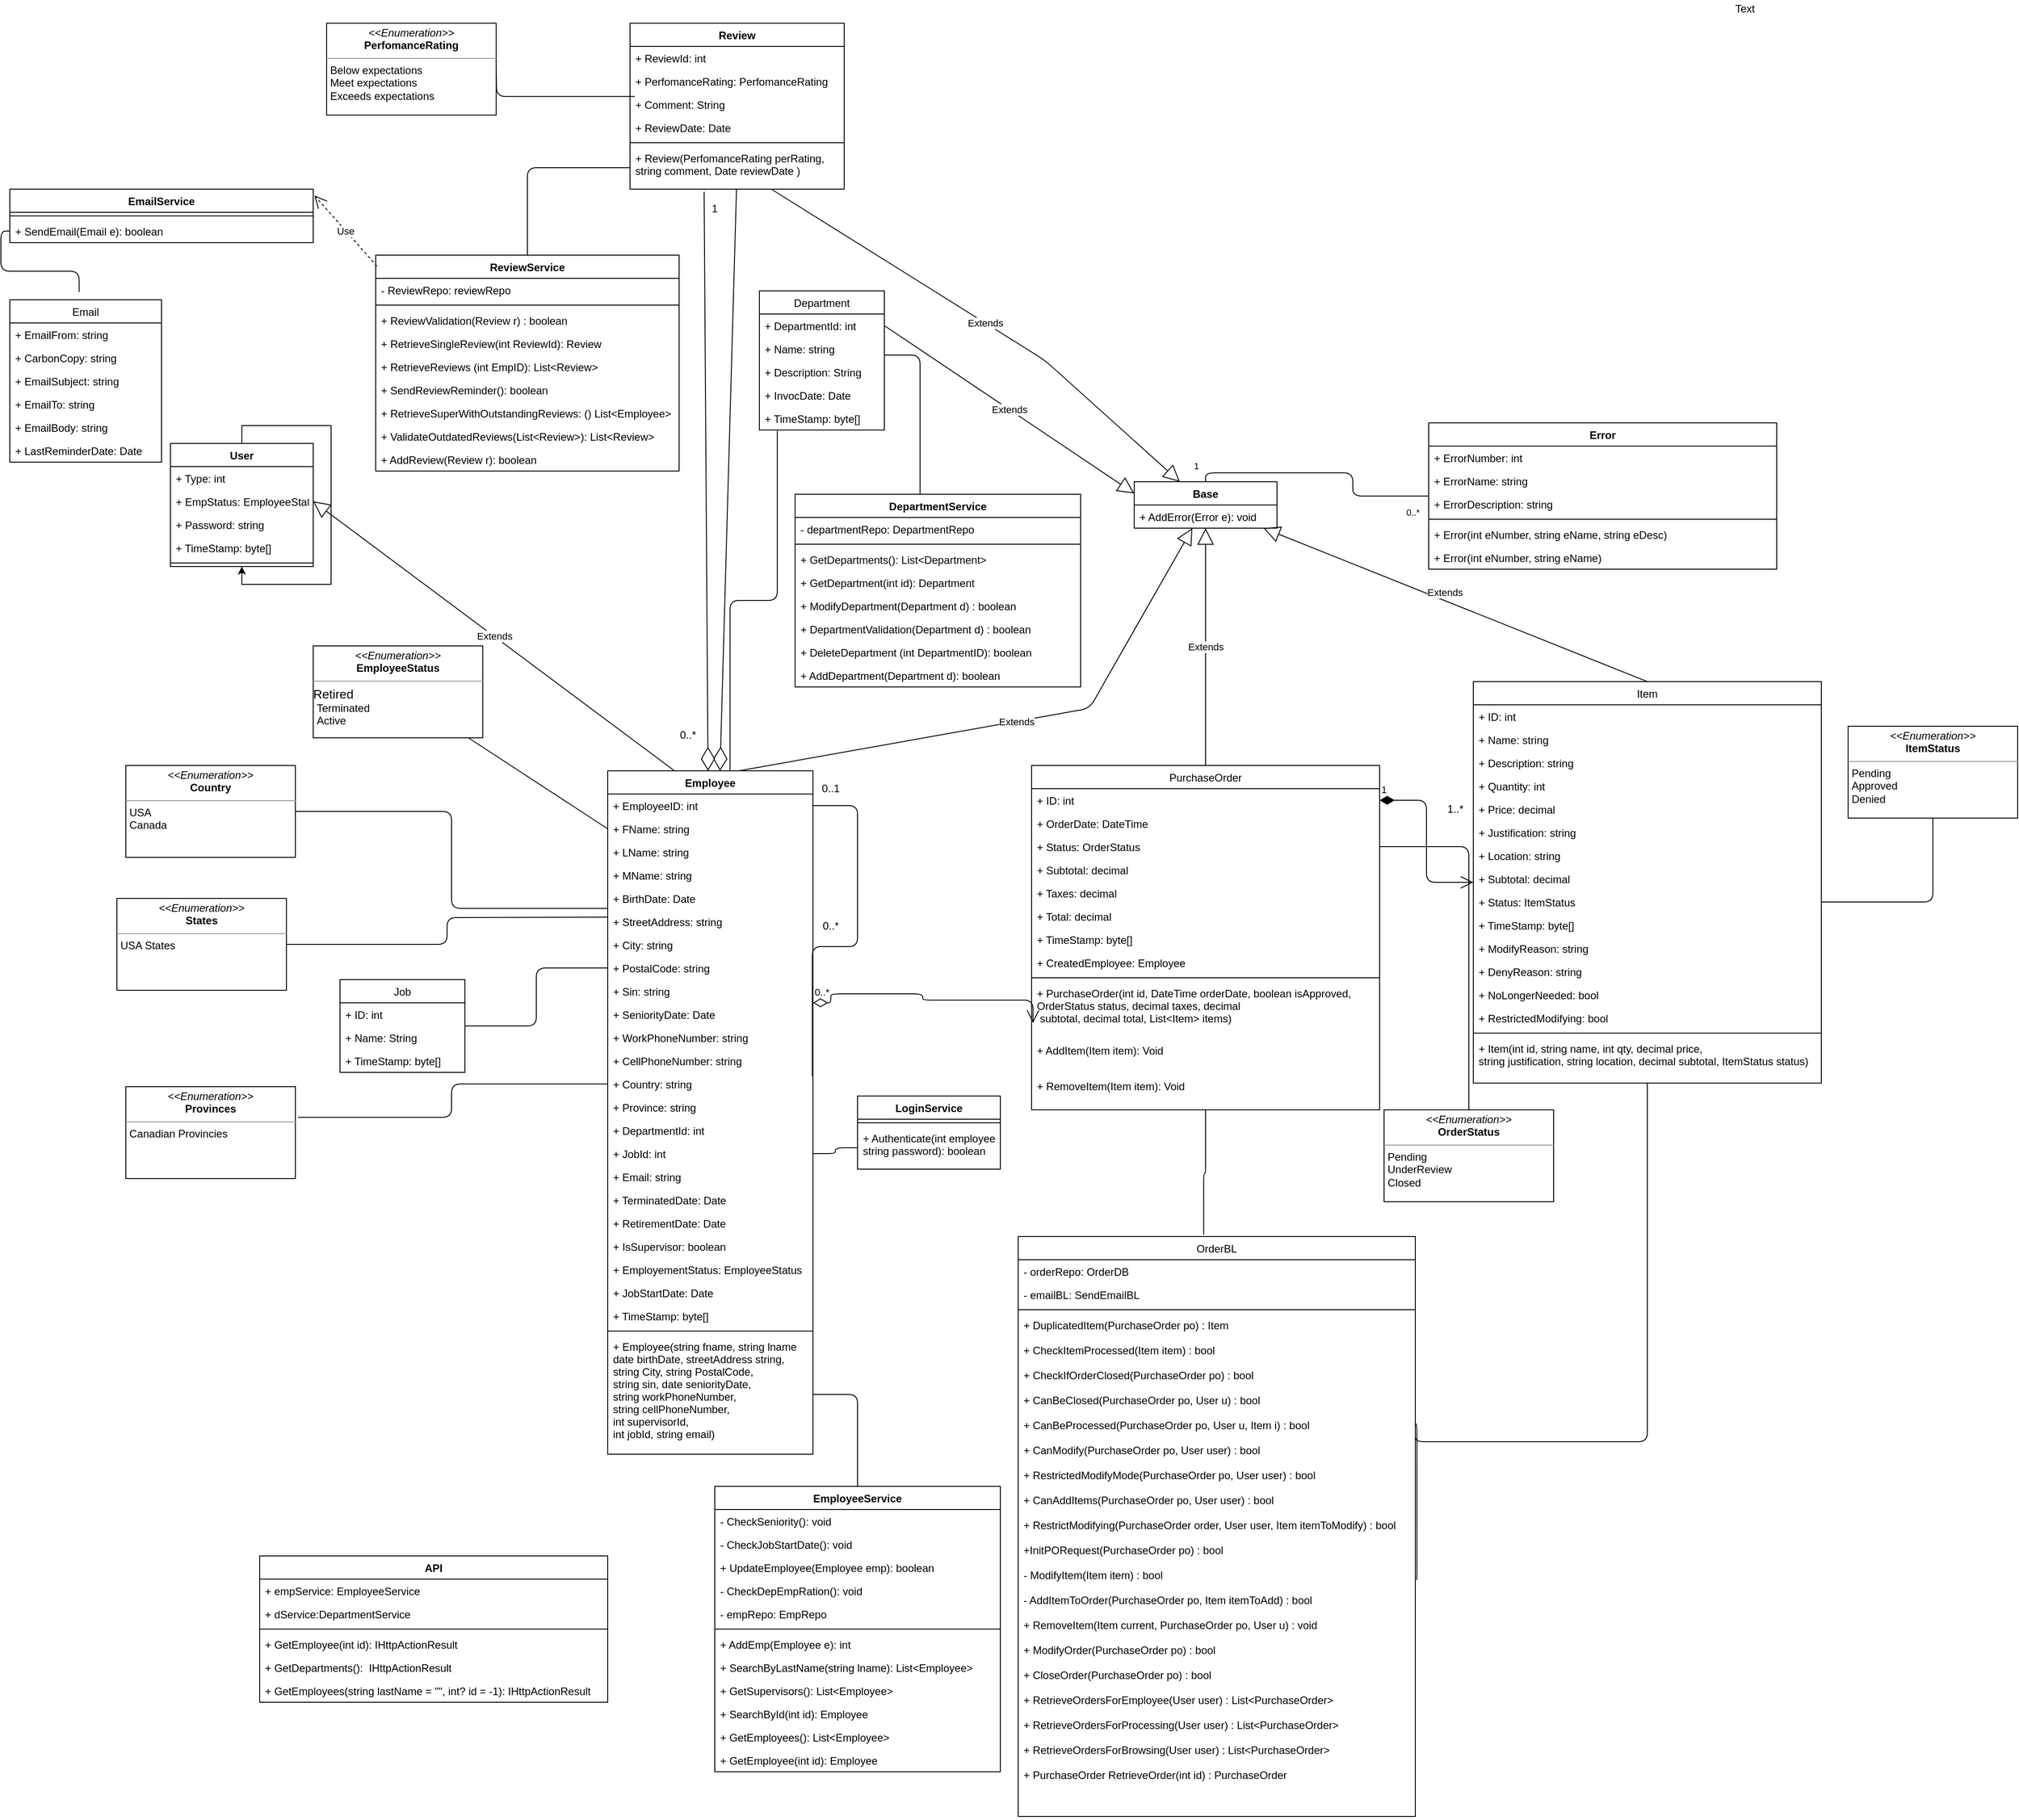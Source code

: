 <mxfile version="13.1.0" type="device"><diagram id="C5RBs43oDa-KdzZeNtuy" name="Page-1"><mxGraphModel dx="1209" dy="710" grid="1" gridSize="10" guides="1" tooltips="1" connect="1" arrows="1" fold="1" page="1" pageScale="1" pageWidth="4681" pageHeight="3300" math="0" shadow="0"><root><mxCell id="WIyWlLk6GJQsqaUBKTNV-0"/><mxCell id="WIyWlLk6GJQsqaUBKTNV-1" parent="WIyWlLk6GJQsqaUBKTNV-0"/><mxCell id="P6I_AFyzG_kGwR3GFfLD-1" value="Department" style="swimlane;fontStyle=0;childLayout=stackLayout;horizontal=1;startSize=26;fillColor=none;horizontalStack=0;resizeParent=1;resizeParentMax=0;resizeLast=0;collapsible=1;marginBottom=0;" parent="WIyWlLk6GJQsqaUBKTNV-1" vertex="1"><mxGeometry x="1460" y="350" width="140" height="156" as="geometry"/></mxCell><mxCell id="bKXDlKtTQxM5yPtBPhve-2" value="+ DepartmentId: int&#10;" style="text;strokeColor=none;fillColor=none;align=left;verticalAlign=top;spacingLeft=4;spacingRight=4;overflow=hidden;rotatable=0;points=[[0,0.5],[1,0.5]];portConstraint=eastwest;" parent="P6I_AFyzG_kGwR3GFfLD-1" vertex="1"><mxGeometry y="26" width="140" height="26" as="geometry"/></mxCell><mxCell id="P6I_AFyzG_kGwR3GFfLD-2" value="+ Name: string" style="text;strokeColor=none;fillColor=none;align=left;verticalAlign=top;spacingLeft=4;spacingRight=4;overflow=hidden;rotatable=0;points=[[0,0.5],[1,0.5]];portConstraint=eastwest;" parent="P6I_AFyzG_kGwR3GFfLD-1" vertex="1"><mxGeometry y="52" width="140" height="26" as="geometry"/></mxCell><mxCell id="P6I_AFyzG_kGwR3GFfLD-3" value="+ Description: String" style="text;strokeColor=none;fillColor=none;align=left;verticalAlign=top;spacingLeft=4;spacingRight=4;overflow=hidden;rotatable=0;points=[[0,0.5],[1,0.5]];portConstraint=eastwest;" parent="P6I_AFyzG_kGwR3GFfLD-1" vertex="1"><mxGeometry y="78" width="140" height="26" as="geometry"/></mxCell><mxCell id="P6I_AFyzG_kGwR3GFfLD-4" value="+ InvocDate: Date" style="text;strokeColor=none;fillColor=none;align=left;verticalAlign=top;spacingLeft=4;spacingRight=4;overflow=hidden;rotatable=0;points=[[0,0.5],[1,0.5]];portConstraint=eastwest;" parent="P6I_AFyzG_kGwR3GFfLD-1" vertex="1"><mxGeometry y="104" width="140" height="26" as="geometry"/></mxCell><mxCell id="Zwe6JIAy_T_6WFq7Y2ed-2" value="+ TimeStamp: byte[]" style="text;strokeColor=none;fillColor=none;align=left;verticalAlign=top;spacingLeft=4;spacingRight=4;overflow=hidden;rotatable=0;points=[[0,0.5],[1,0.5]];portConstraint=eastwest;" parent="P6I_AFyzG_kGwR3GFfLD-1" vertex="1"><mxGeometry y="130" width="140" height="26" as="geometry"/></mxCell><mxCell id="E_OXyEOIsqeqN1nIuv4T-11" value="EmailService" style="swimlane;fontStyle=1;align=center;verticalAlign=top;childLayout=stackLayout;horizontal=1;startSize=26;horizontalStack=0;resizeParent=1;resizeParentMax=0;resizeLast=0;collapsible=1;marginBottom=0;" parent="WIyWlLk6GJQsqaUBKTNV-1" vertex="1"><mxGeometry x="620" y="236" width="340" height="60" as="geometry"/></mxCell><mxCell id="E_OXyEOIsqeqN1nIuv4T-14" value="" style="line;strokeWidth=1;fillColor=none;align=left;verticalAlign=middle;spacingTop=-1;spacingLeft=3;spacingRight=3;rotatable=0;labelPosition=right;points=[];portConstraint=eastwest;" parent="E_OXyEOIsqeqN1nIuv4T-11" vertex="1"><mxGeometry y="26" width="340" height="8" as="geometry"/></mxCell><mxCell id="E_OXyEOIsqeqN1nIuv4T-18" value="+ SendEmail(Email e): boolean" style="text;strokeColor=none;fillColor=none;align=left;verticalAlign=top;spacingLeft=4;spacingRight=4;overflow=hidden;rotatable=0;points=[[0,0.5],[1,0.5]];portConstraint=eastwest;" parent="E_OXyEOIsqeqN1nIuv4T-11" vertex="1"><mxGeometry y="34" width="340" height="26" as="geometry"/></mxCell><mxCell id="M1KIekEEw9vmA7rnOlHV-41" value="&lt;p style=&quot;margin: 0px ; margin-top: 4px ; text-align: center&quot;&gt;&lt;i&gt;&amp;lt;&amp;lt;Enumeration&amp;gt;&amp;gt;&lt;/i&gt;&lt;br&gt;&lt;b&gt;OrderStatus&lt;/b&gt;&lt;/p&gt;&lt;hr size=&quot;1&quot;&gt;&lt;p style=&quot;margin: 0px ; margin-left: 4px&quot;&gt;Pending&lt;/p&gt;&lt;p style=&quot;margin: 0px ; margin-left: 4px&quot;&gt;UnderReview&lt;/p&gt;&lt;p style=&quot;margin: 0px ; margin-left: 4px&quot;&gt;Closed&lt;/p&gt;" style="verticalAlign=top;align=left;overflow=fill;fontSize=12;fontFamily=Helvetica;html=1;" parent="WIyWlLk6GJQsqaUBKTNV-1" vertex="1"><mxGeometry x="2160" y="1268" width="190" height="103" as="geometry"/></mxCell><mxCell id="M1KIekEEw9vmA7rnOlHV-45" value="&lt;p style=&quot;margin: 0px ; margin-top: 4px ; text-align: center&quot;&gt;&lt;i&gt;&amp;lt;&amp;lt;Enumeration&amp;gt;&amp;gt;&lt;/i&gt;&lt;br&gt;&lt;b&gt;ItemStatus&lt;/b&gt;&lt;/p&gt;&lt;hr size=&quot;1&quot;&gt;&lt;p style=&quot;margin: 0px ; margin-left: 4px&quot;&gt;Pending&lt;/p&gt;&lt;p style=&quot;margin: 0px ; margin-left: 4px&quot;&gt;Approved&lt;/p&gt;&lt;p style=&quot;margin: 0px ; margin-left: 4px&quot;&gt;Denied&lt;br&gt;&lt;/p&gt;" style="verticalAlign=top;align=left;overflow=fill;fontSize=12;fontFamily=Helvetica;html=1;" parent="WIyWlLk6GJQsqaUBKTNV-1" vertex="1"><mxGeometry x="2680" y="838" width="190" height="103" as="geometry"/></mxCell><mxCell id="7368fgLb0mzuupvW6jYv-3" value="" style="endArrow=none;html=1;edgeStyle=orthogonalEdgeStyle;" parent="WIyWlLk6GJQsqaUBKTNV-1" source="M1KIekEEw9vmA7rnOlHV-35" target="M1KIekEEw9vmA7rnOlHV-41" edge="1"><mxGeometry relative="1" as="geometry"><mxPoint x="1010" y="1188" as="sourcePoint"/><mxPoint x="1170" y="1188" as="targetPoint"/></mxGeometry></mxCell><mxCell id="7368fgLb0mzuupvW6jYv-6" value="" style="endArrow=none;html=1;edgeStyle=orthogonalEdgeStyle;entryX=0.5;entryY=1;entryDx=0;entryDy=0;" parent="WIyWlLk6GJQsqaUBKTNV-1" source="M1KIekEEw9vmA7rnOlHV-44" target="M1KIekEEw9vmA7rnOlHV-45" edge="1"><mxGeometry relative="1" as="geometry"><mxPoint x="1010" y="1368" as="sourcePoint"/><mxPoint x="1085" y="1451" as="targetPoint"/></mxGeometry></mxCell><mxCell id="7368fgLb0mzuupvW6jYv-11" value="Extends" style="endArrow=block;endSize=16;endFill=0;html=1;exitX=0.5;exitY=0;exitDx=0;exitDy=0;" parent="WIyWlLk6GJQsqaUBKTNV-1" source="M1KIekEEw9vmA7rnOlHV-11" target="7368fgLb0mzuupvW6jYv-34" edge="1"><mxGeometry width="160" relative="1" as="geometry"><mxPoint x="970" y="1008" as="sourcePoint"/><mxPoint x="1130" y="1008" as="targetPoint"/></mxGeometry></mxCell><mxCell id="7368fgLb0mzuupvW6jYv-17" value="Extends" style="endArrow=block;endSize=16;endFill=0;html=1;exitX=0.639;exitY=0;exitDx=0;exitDy=0;exitPerimeter=0;" parent="WIyWlLk6GJQsqaUBKTNV-1" source="M1KIekEEw9vmA7rnOlHV-5" target="7368fgLb0mzuupvW6jYv-34" edge="1"><mxGeometry width="160" relative="1" as="geometry"><mxPoint x="855" y="888" as="sourcePoint"/><mxPoint x="1075" y="638" as="targetPoint"/><Array as="points"><mxPoint x="1830" y="818"/></Array></mxGeometry></mxCell><mxCell id="7368fgLb0mzuupvW6jYv-19" value="Extends" style="endArrow=block;endSize=16;endFill=0;html=1;exitX=0.5;exitY=0;exitDx=0;exitDy=0;" parent="WIyWlLk6GJQsqaUBKTNV-1" source="M1KIekEEw9vmA7rnOlHV-15" target="7368fgLb0mzuupvW6jYv-34" edge="1"><mxGeometry x="0.067" y="-9" width="160" relative="1" as="geometry"><mxPoint x="980" y="1508" as="sourcePoint"/><mxPoint x="1140" y="1508" as="targetPoint"/><Array as="points"/><mxPoint x="-1" as="offset"/></mxGeometry></mxCell><mxCell id="7368fgLb0mzuupvW6jYv-29" value="" style="endArrow=none;html=1;edgeStyle=orthogonalEdgeStyle;exitX=0.5;exitY=0;exitDx=0;exitDy=0;" parent="WIyWlLk6GJQsqaUBKTNV-1" source="7368fgLb0mzuupvW6jYv-34" target="7368fgLb0mzuupvW6jYv-20" edge="1"><mxGeometry relative="1" as="geometry"><mxPoint x="1320" y="650" as="sourcePoint"/><mxPoint x="1320" y="782" as="targetPoint"/><Array as="points"/></mxGeometry></mxCell><mxCell id="7368fgLb0mzuupvW6jYv-30" value="1" style="resizable=0;html=1;align=left;verticalAlign=bottom;labelBackgroundColor=#ffffff;fontSize=10;" parent="7368fgLb0mzuupvW6jYv-29" connectable="0" vertex="1"><mxGeometry x="-1" relative="1" as="geometry"><mxPoint x="-15" y="-10" as="offset"/></mxGeometry></mxCell><mxCell id="7368fgLb0mzuupvW6jYv-31" value="0..*" style="resizable=0;html=1;align=right;verticalAlign=bottom;labelBackgroundColor=#ffffff;fontSize=10;" parent="7368fgLb0mzuupvW6jYv-29" connectable="0" vertex="1"><mxGeometry x="1" relative="1" as="geometry"><mxPoint x="-10" y="26" as="offset"/></mxGeometry></mxCell><mxCell id="7368fgLb0mzuupvW6jYv-63" value="" style="endArrow=none;html=1;edgeStyle=orthogonalEdgeStyle;exitX=0.467;exitY=-0.003;exitDx=0;exitDy=0;exitPerimeter=0;" parent="WIyWlLk6GJQsqaUBKTNV-1" source="7368fgLb0mzuupvW6jYv-48" target="M1KIekEEw9vmA7rnOlHV-11" edge="1"><mxGeometry relative="1" as="geometry"><mxPoint x="2060" y="1188" as="sourcePoint"/><mxPoint x="2220" y="1188" as="targetPoint"/></mxGeometry></mxCell><mxCell id="7368fgLb0mzuupvW6jYv-66" value="" style="endArrow=none;html=1;edgeStyle=orthogonalEdgeStyle;exitX=1.004;exitY=0.53;exitDx=0;exitDy=0;exitPerimeter=0;" parent="WIyWlLk6GJQsqaUBKTNV-1" source="w5DfuoNXi6TIuQ4-m_rf-2" target="M1KIekEEw9vmA7rnOlHV-15" edge="1"><mxGeometry relative="1" as="geometry"><mxPoint x="2195" y="1769" as="sourcePoint"/><mxPoint x="1970.067" y="1172" as="targetPoint"/><Array as="points"><mxPoint x="2195" y="1620"/><mxPoint x="2195" y="1640"/><mxPoint x="2455" y="1640"/></Array></mxGeometry></mxCell><mxCell id="bKXDlKtTQxM5yPtBPhve-17" value="" style="endArrow=none;html=1;edgeStyle=orthogonalEdgeStyle;" parent="WIyWlLk6GJQsqaUBKTNV-1" source="bKXDlKtTQxM5yPtBPhve-11" target="bKXDlKtTQxM5yPtBPhve-19" edge="1"><mxGeometry relative="1" as="geometry"><mxPoint x="1582.08" y="1689.36" as="sourcePoint"/><mxPoint x="1441" y="1270" as="targetPoint"/></mxGeometry></mxCell><mxCell id="bKXDlKtTQxM5yPtBPhve-26" value="Extends" style="endArrow=block;endSize=16;endFill=0;html=1;exitX=0.33;exitY=0.001;exitDx=0;exitDy=0;exitPerimeter=0;entryX=1;entryY=0.5;entryDx=0;entryDy=0;" parent="WIyWlLk6GJQsqaUBKTNV-1" source="M1KIekEEw9vmA7rnOlHV-5" target="M1KIekEEw9vmA7rnOlHV-10" edge="1"><mxGeometry width="160" relative="1" as="geometry"><mxPoint x="1250" y="808" as="sourcePoint"/><mxPoint x="1665.625" y="626" as="targetPoint"/></mxGeometry></mxCell><mxCell id="bKXDlKtTQxM5yPtBPhve-32" value="" style="endArrow=none;html=1;edgeStyle=orthogonalEdgeStyle;" parent="WIyWlLk6GJQsqaUBKTNV-1" source="P6I_AFyzG_kGwR3GFfLD-2" target="RqJeRWdrLtDHhouws7hQ-16" edge="1"><mxGeometry relative="1" as="geometry"><mxPoint x="1500.0" y="593.04" as="sourcePoint"/><mxPoint x="1630" y="507" as="targetPoint"/><Array as="points"><mxPoint x="1640" y="422"/></Array></mxGeometry></mxCell><mxCell id="qAektl5Otq9EUnJN1KpI-3" value="1" style="endArrow=open;html=1;endSize=12;startArrow=diamondThin;startSize=14;startFill=1;edgeStyle=orthogonalEdgeStyle;align=left;verticalAlign=bottom;exitX=1;exitY=0.5;exitDx=0;exitDy=0;" parent="WIyWlLk6GJQsqaUBKTNV-1" source="M1KIekEEw9vmA7rnOlHV-12" target="M1KIekEEw9vmA7rnOlHV-15" edge="1"><mxGeometry x="-1" y="3" relative="1" as="geometry"><mxPoint x="2100" y="1038" as="sourcePoint"/><mxPoint x="2260" y="1038" as="targetPoint"/></mxGeometry></mxCell><mxCell id="qAektl5Otq9EUnJN1KpI-4" value="1..*" style="text;html=1;strokeColor=none;fillColor=none;align=center;verticalAlign=middle;whiteSpace=wrap;rounded=0;" parent="WIyWlLk6GJQsqaUBKTNV-1" vertex="1"><mxGeometry x="2220" y="921" width="40" height="20" as="geometry"/></mxCell><mxCell id="YZiwZJ1dDheeb0d3EVff-9" value="" style="endArrow=none;html=1;edgeStyle=orthogonalEdgeStyle;entryX=1;entryY=0.5;entryDx=0;entryDy=0;" parent="WIyWlLk6GJQsqaUBKTNV-1" source="qAektl5Otq9EUnJN1KpI-7" target="bKXDlKtTQxM5yPtBPhve-1" edge="1"><mxGeometry relative="1" as="geometry"><mxPoint x="1256.97" y="1419.324" as="sourcePoint"/><mxPoint x="1240.0" y="1337.998" as="targetPoint"/></mxGeometry></mxCell><mxCell id="YZiwZJ1dDheeb0d3EVff-10" value="0..1" style="text;html=1;strokeColor=none;fillColor=none;align=center;verticalAlign=middle;whiteSpace=wrap;rounded=0;" parent="WIyWlLk6GJQsqaUBKTNV-1" vertex="1"><mxGeometry x="1520" y="898" width="40" height="20" as="geometry"/></mxCell><mxCell id="YZiwZJ1dDheeb0d3EVff-11" value="0..*" style="text;html=1;strokeColor=none;fillColor=none;align=center;verticalAlign=middle;whiteSpace=wrap;rounded=0;" parent="WIyWlLk6GJQsqaUBKTNV-1" vertex="1"><mxGeometry x="1520" y="1052" width="40" height="20" as="geometry"/></mxCell><mxCell id="YZiwZJ1dDheeb0d3EVff-15" value="0..*" style="endArrow=open;html=1;endSize=12;startArrow=diamondThin;startSize=14;startFill=0;edgeStyle=orthogonalEdgeStyle;align=left;verticalAlign=bottom;entryX=0.004;entryY=0.728;entryDx=0;entryDy=0;entryPerimeter=0;exitX=1;exitY=0;exitDx=0;exitDy=0;exitPerimeter=0;" parent="WIyWlLk6GJQsqaUBKTNV-1" source="P6I_AFyzG_kGwR3GFfLD-34" target="7368fgLb0mzuupvW6jYv-47" edge="1"><mxGeometry x="-1" y="3" relative="1" as="geometry"><mxPoint x="1580" y="1168" as="sourcePoint"/><mxPoint x="1740" y="1168" as="targetPoint"/><Array as="points"><mxPoint x="1540" y="1148"/><mxPoint x="1540" y="1138"/><mxPoint x="1643" y="1138"/><mxPoint x="1643" y="1145"/></Array></mxGeometry></mxCell><mxCell id="hm_dFIRHpWjlRga6DFRJ-4" value="" style="endArrow=none;html=1;edgeStyle=orthogonalEdgeStyle;entryX=0;entryY=0.5;entryDx=0;entryDy=0;" parent="WIyWlLk6GJQsqaUBKTNV-1" source="hm_dFIRHpWjlRga6DFRJ-0" target="P6I_AFyzG_kGwR3GFfLD-27" edge="1"><mxGeometry relative="1" as="geometry"><mxPoint x="1570" y="1098" as="sourcePoint"/><mxPoint x="1730" y="1098" as="targetPoint"/></mxGeometry></mxCell><mxCell id="zNJge4NCGeCiiR5SVdBG-11" value="&lt;p style=&quot;margin: 0px ; margin-top: 4px ; text-align: center&quot;&gt;&lt;i&gt;&amp;lt;&amp;lt;Enumeration&amp;gt;&amp;gt;&lt;/i&gt;&lt;br&gt;&lt;b&gt;EmployeeStatus&lt;/b&gt;&lt;/p&gt;&lt;hr size=&quot;1&quot;&gt;&lt;span style=&quot;font-family: , &amp;#34;blinkmacsystemfont&amp;#34; , &amp;#34;segoe ui&amp;#34; , &amp;#34;roboto&amp;#34; , &amp;#34;oxygen&amp;#34; , &amp;#34;ubuntu&amp;#34; , &amp;#34;fira sans&amp;#34; , &amp;#34;droid sans&amp;#34; , &amp;#34;helvetica neue&amp;#34; , sans-serif ; font-size: 14px&quot;&gt;Retired&lt;/span&gt;&lt;p style=&quot;margin: 0px ; margin-left: 4px&quot;&gt;Terminated&lt;/p&gt;&lt;p style=&quot;margin: 0px ; margin-left: 4px&quot;&gt;Active&lt;/p&gt;" style="verticalAlign=top;align=left;overflow=fill;fontSize=12;fontFamily=Helvetica;html=1;" parent="WIyWlLk6GJQsqaUBKTNV-1" vertex="1"><mxGeometry x="960" y="748" width="190" height="103" as="geometry"/></mxCell><mxCell id="zNJge4NCGeCiiR5SVdBG-12" value="" style="endArrow=none;html=1;entryX=0;entryY=0.5;entryDx=0;entryDy=0;" parent="WIyWlLk6GJQsqaUBKTNV-1" source="zNJge4NCGeCiiR5SVdBG-11" target="P6I_AFyzG_kGwR3GFfLD-30" edge="1"><mxGeometry width="50" height="50" relative="1" as="geometry"><mxPoint x="1085" y="828" as="sourcePoint"/><mxPoint x="1135" y="778" as="targetPoint"/></mxGeometry></mxCell><mxCell id="zNJge4NCGeCiiR5SVdBG-26" value="1" style="text;html=1;strokeColor=none;fillColor=none;align=center;verticalAlign=middle;whiteSpace=wrap;rounded=0;" parent="WIyWlLk6GJQsqaUBKTNV-1" vertex="1"><mxGeometry x="1390" y="248" width="40" height="20" as="geometry"/></mxCell><mxCell id="zNJge4NCGeCiiR5SVdBG-27" value="&lt;p style=&quot;margin: 0px ; margin-top: 4px ; text-align: center&quot;&gt;&lt;i&gt;&amp;lt;&amp;lt;Enumeration&amp;gt;&amp;gt;&lt;/i&gt;&lt;br&gt;&lt;b&gt;PerfomanceRating&lt;/b&gt;&lt;/p&gt;&lt;hr size=&quot;1&quot;&gt;&lt;p style=&quot;margin: 0px ; margin-left: 4px&quot;&gt;Below expectations&lt;/p&gt;&lt;p style=&quot;margin: 0px ; margin-left: 4px&quot;&gt;Meet expectations&lt;/p&gt;&lt;p style=&quot;margin: 0px ; margin-left: 4px&quot;&gt;Exceeds expectations&lt;/p&gt;" style="verticalAlign=top;align=left;overflow=fill;fontSize=12;fontFamily=Helvetica;html=1;" parent="WIyWlLk6GJQsqaUBKTNV-1" vertex="1"><mxGeometry x="975" y="50" width="190" height="103" as="geometry"/></mxCell><mxCell id="zNJge4NCGeCiiR5SVdBG-30" value="&lt;p style=&quot;margin: 0px ; margin-top: 4px ; text-align: center&quot;&gt;&lt;i&gt;&amp;lt;&amp;lt;Enumeration&amp;gt;&amp;gt;&lt;/i&gt;&lt;br&gt;&lt;b&gt;Country&lt;/b&gt;&lt;/p&gt;&lt;hr size=&quot;1&quot;&gt;&lt;p style=&quot;margin: 0px ; margin-left: 4px&quot;&gt;USA&lt;/p&gt;&lt;p style=&quot;margin: 0px ; margin-left: 4px&quot;&gt;Canada&lt;/p&gt;&lt;p style=&quot;margin: 0px ; margin-left: 4px&quot;&gt;&lt;br&gt;&lt;/p&gt;" style="verticalAlign=top;align=left;overflow=fill;fontSize=12;fontFamily=Helvetica;html=1;" parent="WIyWlLk6GJQsqaUBKTNV-1" vertex="1"><mxGeometry x="750" y="882" width="190" height="103" as="geometry"/></mxCell><mxCell id="zNJge4NCGeCiiR5SVdBG-31" value="&lt;p style=&quot;margin: 0px ; margin-top: 4px ; text-align: center&quot;&gt;&lt;i&gt;&amp;lt;&amp;lt;Enumeration&amp;gt;&amp;gt;&lt;/i&gt;&lt;br&gt;&lt;b&gt;States&lt;/b&gt;&lt;/p&gt;&lt;hr size=&quot;1&quot;&gt;&lt;p style=&quot;margin: 0px ; margin-left: 4px&quot;&gt;USA States&amp;nbsp;&lt;/p&gt;&lt;p style=&quot;margin: 0px ; margin-left: 4px&quot;&gt;&lt;br&gt;&lt;/p&gt;" style="verticalAlign=top;align=left;overflow=fill;fontSize=12;fontFamily=Helvetica;html=1;" parent="WIyWlLk6GJQsqaUBKTNV-1" vertex="1"><mxGeometry x="740" y="1031" width="190" height="103" as="geometry"/></mxCell><mxCell id="zNJge4NCGeCiiR5SVdBG-32" value="&lt;p style=&quot;margin: 0px ; margin-top: 4px ; text-align: center&quot;&gt;&lt;i&gt;&amp;lt;&amp;lt;Enumeration&amp;gt;&amp;gt;&lt;/i&gt;&lt;br&gt;&lt;b&gt;Provinces&lt;/b&gt;&lt;/p&gt;&lt;hr size=&quot;1&quot;&gt;&lt;p style=&quot;margin: 0px ; margin-left: 4px&quot;&gt;Canadian Provincies&lt;/p&gt;&lt;p style=&quot;margin: 0px ; margin-left: 4px&quot;&gt;&lt;br&gt;&lt;/p&gt;" style="verticalAlign=top;align=left;overflow=fill;fontSize=12;fontFamily=Helvetica;html=1;" parent="WIyWlLk6GJQsqaUBKTNV-1" vertex="1"><mxGeometry x="750" y="1242" width="190" height="103" as="geometry"/></mxCell><mxCell id="zNJge4NCGeCiiR5SVdBG-35" value="" style="endArrow=none;html=1;edgeStyle=orthogonalEdgeStyle;entryX=0;entryY=-0.068;entryDx=0;entryDy=0;entryPerimeter=0;exitX=1;exitY=0.5;exitDx=0;exitDy=0;" parent="WIyWlLk6GJQsqaUBKTNV-1" source="zNJge4NCGeCiiR5SVdBG-30" target="P6I_AFyzG_kGwR3GFfLD-32" edge="1"><mxGeometry relative="1" as="geometry"><mxPoint x="939.999" y="948.0" as="sourcePoint"/><mxPoint x="1139.94" y="919" as="targetPoint"/></mxGeometry></mxCell><mxCell id="zNJge4NCGeCiiR5SVdBG-36" value="" style="endArrow=none;html=1;edgeStyle=orthogonalEdgeStyle;exitX=1;exitY=0.5;exitDx=0;exitDy=0;" parent="WIyWlLk6GJQsqaUBKTNV-1" source="zNJge4NCGeCiiR5SVdBG-31" edge="1"><mxGeometry relative="1" as="geometry"><mxPoint x="949.999" y="958.0" as="sourcePoint"/><mxPoint x="1290" y="1052" as="targetPoint"/></mxGeometry></mxCell><mxCell id="zNJge4NCGeCiiR5SVdBG-37" value="" style="endArrow=none;html=1;edgeStyle=orthogonalEdgeStyle;entryX=0;entryY=0.5;entryDx=0;entryDy=0;exitX=1.015;exitY=0.334;exitDx=0;exitDy=0;exitPerimeter=0;" parent="WIyWlLk6GJQsqaUBKTNV-1" source="zNJge4NCGeCiiR5SVdBG-32" target="zNJge4NCGeCiiR5SVdBG-33" edge="1"><mxGeometry relative="1" as="geometry"><mxPoint x="930" y="1278.27" as="sourcePoint"/><mxPoint x="1300.0" y="1248.002" as="targetPoint"/></mxGeometry></mxCell><mxCell id="y7zSv0lltML3kyqzDnwt-10" value="" style="endArrow=none;html=1;edgeStyle=orthogonalEdgeStyle;exitX=0.5;exitY=0;exitDx=0;exitDy=0;" parent="WIyWlLk6GJQsqaUBKTNV-1" source="y7zSv0lltML3kyqzDnwt-4" target="zNJge4NCGeCiiR5SVdBG-20" edge="1"><mxGeometry relative="1" as="geometry"><mxPoint x="1415" y="328" as="sourcePoint"/><mxPoint x="1525" y="278" as="targetPoint"/></mxGeometry></mxCell><mxCell id="y7zSv0lltML3kyqzDnwt-15" value="0..*" style="text;html=1;strokeColor=none;fillColor=none;align=center;verticalAlign=middle;whiteSpace=wrap;rounded=0;" parent="WIyWlLk6GJQsqaUBKTNV-1" vertex="1"><mxGeometry x="1360" y="838" width="40" height="20" as="geometry"/></mxCell><mxCell id="y7zSv0lltML3kyqzDnwt-17" value="Extends" style="endArrow=block;endSize=16;endFill=0;html=1;" parent="WIyWlLk6GJQsqaUBKTNV-1" source="zNJge4NCGeCiiR5SVdBG-20" target="7368fgLb0mzuupvW6jYv-34" edge="1"><mxGeometry width="160" relative="1" as="geometry"><mxPoint x="1470" y="384" as="sourcePoint"/><mxPoint x="2010.175" y="112" as="targetPoint"/><Array as="points"><mxPoint x="1780" y="428"/></Array></mxGeometry></mxCell><mxCell id="y7zSv0lltML3kyqzDnwt-19" value="Extends" style="endArrow=block;endSize=16;endFill=0;html=1;exitX=1;exitY=0.5;exitDx=0;exitDy=0;entryX=0;entryY=0.25;entryDx=0;entryDy=0;" parent="WIyWlLk6GJQsqaUBKTNV-1" source="bKXDlKtTQxM5yPtBPhve-2" target="7368fgLb0mzuupvW6jYv-34" edge="1"><mxGeometry width="160" relative="1" as="geometry"><mxPoint x="1460.003" y="278" as="sourcePoint"/><mxPoint x="1917.781" y="606" as="targetPoint"/><Array as="points"/></mxGeometry></mxCell><mxCell id="zNJge4NCGeCiiR5SVdBG-17" value="Review" style="swimlane;fontStyle=1;align=center;verticalAlign=top;childLayout=stackLayout;horizontal=1;startSize=26;horizontalStack=0;resizeParent=1;resizeParentMax=0;resizeLast=0;collapsible=1;marginBottom=0;" parent="WIyWlLk6GJQsqaUBKTNV-1" vertex="1"><mxGeometry x="1315" y="50" width="240" height="186" as="geometry"/></mxCell><mxCell id="y7zSv0lltML3kyqzDnwt-18" value="+ ReviewId: int" style="text;strokeColor=none;fillColor=none;align=left;verticalAlign=top;spacingLeft=4;spacingRight=4;overflow=hidden;rotatable=0;points=[[0,0.5],[1,0.5]];portConstraint=eastwest;" parent="zNJge4NCGeCiiR5SVdBG-17" vertex="1"><mxGeometry y="26" width="240" height="26" as="geometry"/></mxCell><mxCell id="zNJge4NCGeCiiR5SVdBG-21" value="+ PerfomanceRating: PerfomanceRating&#10;" style="text;strokeColor=none;fillColor=none;align=left;verticalAlign=top;spacingLeft=4;spacingRight=4;overflow=hidden;rotatable=0;points=[[0,0.5],[1,0.5]];portConstraint=eastwest;" parent="zNJge4NCGeCiiR5SVdBG-17" vertex="1"><mxGeometry y="52" width="240" height="26" as="geometry"/></mxCell><mxCell id="zNJge4NCGeCiiR5SVdBG-28" value="" style="endArrow=none;html=1;edgeStyle=orthogonalEdgeStyle;entryX=0.022;entryY=1.158;entryDx=0;entryDy=0;entryPerimeter=0;" parent="zNJge4NCGeCiiR5SVdBG-17" target="zNJge4NCGeCiiR5SVdBG-21" edge="1"><mxGeometry relative="1" as="geometry"><mxPoint x="-150.001" y="47" as="sourcePoint"/><mxPoint x="49.94" y="18.0" as="targetPoint"/></mxGeometry></mxCell><mxCell id="zNJge4NCGeCiiR5SVdBG-22" value="+ Comment: String&#10;" style="text;strokeColor=none;fillColor=none;align=left;verticalAlign=top;spacingLeft=4;spacingRight=4;overflow=hidden;rotatable=0;points=[[0,0.5],[1,0.5]];portConstraint=eastwest;" parent="zNJge4NCGeCiiR5SVdBG-17" vertex="1"><mxGeometry y="78" width="240" height="26" as="geometry"/></mxCell><mxCell id="zNJge4NCGeCiiR5SVdBG-18" value="+ ReviewDate: Date" style="text;strokeColor=none;fillColor=none;align=left;verticalAlign=top;spacingLeft=4;spacingRight=4;overflow=hidden;rotatable=0;points=[[0,0.5],[1,0.5]];portConstraint=eastwest;" parent="zNJge4NCGeCiiR5SVdBG-17" vertex="1"><mxGeometry y="104" width="240" height="26" as="geometry"/></mxCell><mxCell id="zNJge4NCGeCiiR5SVdBG-19" value="" style="line;strokeWidth=1;fillColor=none;align=left;verticalAlign=middle;spacingTop=-1;spacingLeft=3;spacingRight=3;rotatable=0;labelPosition=right;points=[];portConstraint=eastwest;" parent="zNJge4NCGeCiiR5SVdBG-17" vertex="1"><mxGeometry y="130" width="240" height="8" as="geometry"/></mxCell><mxCell id="zNJge4NCGeCiiR5SVdBG-20" value="+ Review(PerfomanceRating perRating,&#10;string comment, Date reviewDate )" style="text;strokeColor=none;fillColor=none;align=left;verticalAlign=top;spacingLeft=4;spacingRight=4;overflow=hidden;rotatable=0;points=[[0,0.5],[1,0.5]];portConstraint=eastwest;" parent="zNJge4NCGeCiiR5SVdBG-17" vertex="1"><mxGeometry y="138" width="240" height="48" as="geometry"/></mxCell><mxCell id="7368fgLb0mzuupvW6jYv-34" value="Base" style="swimlane;fontStyle=1;align=center;verticalAlign=top;childLayout=stackLayout;horizontal=1;startSize=26;horizontalStack=0;resizeParent=1;resizeParentMax=0;resizeLast=0;collapsible=1;marginBottom=0;" parent="WIyWlLk6GJQsqaUBKTNV-1" vertex="1"><mxGeometry x="1880" y="564" width="160" height="52" as="geometry"/></mxCell><mxCell id="7368fgLb0mzuupvW6jYv-37" value="+ AddError(Error e): void" style="text;strokeColor=none;fillColor=none;align=left;verticalAlign=top;spacingLeft=4;spacingRight=4;overflow=hidden;rotatable=0;points=[[0,0.5],[1,0.5]];portConstraint=eastwest;" parent="7368fgLb0mzuupvW6jYv-34" vertex="1"><mxGeometry y="26" width="160" height="26" as="geometry"/></mxCell><mxCell id="7368fgLb0mzuupvW6jYv-20" value="Error" style="swimlane;fontStyle=1;align=center;verticalAlign=top;childLayout=stackLayout;horizontal=1;startSize=26;horizontalStack=0;resizeParent=1;resizeParentMax=0;resizeLast=0;collapsible=1;marginBottom=0;" parent="WIyWlLk6GJQsqaUBKTNV-1" vertex="1"><mxGeometry x="2210" y="498" width="390" height="164" as="geometry"/></mxCell><mxCell id="7368fgLb0mzuupvW6jYv-21" value="+ ErrorNumber: int" style="text;strokeColor=none;fillColor=none;align=left;verticalAlign=top;spacingLeft=4;spacingRight=4;overflow=hidden;rotatable=0;points=[[0,0.5],[1,0.5]];portConstraint=eastwest;" parent="7368fgLb0mzuupvW6jYv-20" vertex="1"><mxGeometry y="26" width="390" height="26" as="geometry"/></mxCell><mxCell id="7368fgLb0mzuupvW6jYv-25" value="+ ErrorName: string" style="text;strokeColor=none;fillColor=none;align=left;verticalAlign=top;spacingLeft=4;spacingRight=4;overflow=hidden;rotatable=0;points=[[0,0.5],[1,0.5]];portConstraint=eastwest;" parent="7368fgLb0mzuupvW6jYv-20" vertex="1"><mxGeometry y="52" width="390" height="26" as="geometry"/></mxCell><mxCell id="7368fgLb0mzuupvW6jYv-26" value="+ ErrorDescription: string" style="text;strokeColor=none;fillColor=none;align=left;verticalAlign=top;spacingLeft=4;spacingRight=4;overflow=hidden;rotatable=0;points=[[0,0.5],[1,0.5]];portConstraint=eastwest;" parent="7368fgLb0mzuupvW6jYv-20" vertex="1"><mxGeometry y="78" width="390" height="26" as="geometry"/></mxCell><mxCell id="7368fgLb0mzuupvW6jYv-39" value="" style="line;strokeWidth=1;fillColor=none;align=left;verticalAlign=middle;spacingTop=-1;spacingLeft=3;spacingRight=3;rotatable=0;labelPosition=right;points=[];portConstraint=eastwest;" parent="7368fgLb0mzuupvW6jYv-20" vertex="1"><mxGeometry y="104" width="390" height="8" as="geometry"/></mxCell><mxCell id="7368fgLb0mzuupvW6jYv-38" value="+ Error(int eNumber, string eName, string eDesc)" style="text;strokeColor=none;fillColor=none;align=left;verticalAlign=top;spacingLeft=4;spacingRight=4;overflow=hidden;rotatable=0;points=[[0,0.5],[1,0.5]];portConstraint=eastwest;" parent="7368fgLb0mzuupvW6jYv-20" vertex="1"><mxGeometry y="112" width="390" height="26" as="geometry"/></mxCell><mxCell id="7368fgLb0mzuupvW6jYv-40" value="+ Error(int eNumber, string eName)" style="text;strokeColor=none;fillColor=none;align=left;verticalAlign=top;spacingLeft=4;spacingRight=4;overflow=hidden;rotatable=0;points=[[0,0.5],[1,0.5]];portConstraint=eastwest;" parent="7368fgLb0mzuupvW6jYv-20" vertex="1"><mxGeometry y="138" width="390" height="26" as="geometry"/></mxCell><mxCell id="M1KIekEEw9vmA7rnOlHV-15" value="Item" style="swimlane;fontStyle=0;childLayout=stackLayout;horizontal=1;startSize=26;fillColor=none;horizontalStack=0;resizeParent=1;resizeParentMax=0;resizeLast=0;collapsible=1;marginBottom=0;" parent="WIyWlLk6GJQsqaUBKTNV-1" vertex="1"><mxGeometry x="2260" y="788" width="390" height="450" as="geometry"/></mxCell><mxCell id="M1KIekEEw9vmA7rnOlHV-21" value="+ ID: int" style="text;strokeColor=none;fillColor=none;align=left;verticalAlign=top;spacingLeft=4;spacingRight=4;overflow=hidden;rotatable=0;points=[[0,0.5],[1,0.5]];portConstraint=eastwest;" parent="M1KIekEEw9vmA7rnOlHV-15" vertex="1"><mxGeometry y="26" width="390" height="26" as="geometry"/></mxCell><mxCell id="M1KIekEEw9vmA7rnOlHV-16" value="+ Name: string" style="text;strokeColor=none;fillColor=none;align=left;verticalAlign=top;spacingLeft=4;spacingRight=4;overflow=hidden;rotatable=0;points=[[0,0.5],[1,0.5]];portConstraint=eastwest;" parent="M1KIekEEw9vmA7rnOlHV-15" vertex="1"><mxGeometry y="52" width="390" height="26" as="geometry"/></mxCell><mxCell id="M1KIekEEw9vmA7rnOlHV-17" value="+ Description: string" style="text;strokeColor=none;fillColor=none;align=left;verticalAlign=top;spacingLeft=4;spacingRight=4;overflow=hidden;rotatable=0;points=[[0,0.5],[1,0.5]];portConstraint=eastwest;" parent="M1KIekEEw9vmA7rnOlHV-15" vertex="1"><mxGeometry y="78" width="390" height="26" as="geometry"/></mxCell><mxCell id="M1KIekEEw9vmA7rnOlHV-18" value="+ Quantity: int" style="text;strokeColor=none;fillColor=none;align=left;verticalAlign=top;spacingLeft=4;spacingRight=4;overflow=hidden;rotatable=0;points=[[0,0.5],[1,0.5]];portConstraint=eastwest;" parent="M1KIekEEw9vmA7rnOlHV-15" vertex="1"><mxGeometry y="104" width="390" height="26" as="geometry"/></mxCell><mxCell id="M1KIekEEw9vmA7rnOlHV-19" value="+ Price: decimal" style="text;strokeColor=none;fillColor=none;align=left;verticalAlign=top;spacingLeft=4;spacingRight=4;overflow=hidden;rotatable=0;points=[[0,0.5],[1,0.5]];portConstraint=eastwest;" parent="M1KIekEEw9vmA7rnOlHV-15" vertex="1"><mxGeometry y="130" width="390" height="26" as="geometry"/></mxCell><mxCell id="M1KIekEEw9vmA7rnOlHV-20" value="+ Justification: string" style="text;strokeColor=none;fillColor=none;align=left;verticalAlign=top;spacingLeft=4;spacingRight=4;overflow=hidden;rotatable=0;points=[[0,0.5],[1,0.5]];portConstraint=eastwest;" parent="M1KIekEEw9vmA7rnOlHV-15" vertex="1"><mxGeometry y="156" width="390" height="26" as="geometry"/></mxCell><mxCell id="M1KIekEEw9vmA7rnOlHV-31" value="+ Location: string" style="text;strokeColor=none;fillColor=none;align=left;verticalAlign=top;spacingLeft=4;spacingRight=4;overflow=hidden;rotatable=0;points=[[0,0.5],[1,0.5]];portConstraint=eastwest;" parent="M1KIekEEw9vmA7rnOlHV-15" vertex="1"><mxGeometry y="182" width="390" height="26" as="geometry"/></mxCell><mxCell id="M1KIekEEw9vmA7rnOlHV-40" value="+ Subtotal: decimal" style="text;strokeColor=none;fillColor=none;align=left;verticalAlign=top;spacingLeft=4;spacingRight=4;overflow=hidden;rotatable=0;points=[[0,0.5],[1,0.5]];portConstraint=eastwest;" parent="M1KIekEEw9vmA7rnOlHV-15" vertex="1"><mxGeometry y="208" width="390" height="26" as="geometry"/></mxCell><mxCell id="M1KIekEEw9vmA7rnOlHV-44" value="+ Status: ItemStatus" style="text;strokeColor=none;fillColor=none;align=left;verticalAlign=top;spacingLeft=4;spacingRight=4;overflow=hidden;rotatable=0;points=[[0,0.5],[1,0.5]];portConstraint=eastwest;" parent="M1KIekEEw9vmA7rnOlHV-15" vertex="1"><mxGeometry y="234" width="390" height="26" as="geometry"/></mxCell><mxCell id="Zwe6JIAy_T_6WFq7Y2ed-0" value="+ TimeStamp: byte[]" style="text;strokeColor=none;fillColor=none;align=left;verticalAlign=top;spacingLeft=4;spacingRight=4;overflow=hidden;rotatable=0;points=[[0,0.5],[1,0.5]];portConstraint=eastwest;" parent="M1KIekEEw9vmA7rnOlHV-15" vertex="1"><mxGeometry y="260" width="390" height="26" as="geometry"/></mxCell><mxCell id="IeOsRdk04l60FTp2u9qM-0" value="+ ModifyReason: string" style="text;strokeColor=none;fillColor=none;align=left;verticalAlign=top;spacingLeft=4;spacingRight=4;overflow=hidden;rotatable=0;points=[[0,0.5],[1,0.5]];portConstraint=eastwest;" parent="M1KIekEEw9vmA7rnOlHV-15" vertex="1"><mxGeometry y="286" width="390" height="26" as="geometry"/></mxCell><mxCell id="yYzSeyKMWAEkYht2iMDo-0" value="+ DenyReason: string" style="text;strokeColor=none;fillColor=none;align=left;verticalAlign=top;spacingLeft=4;spacingRight=4;overflow=hidden;rotatable=0;points=[[0,0.5],[1,0.5]];portConstraint=eastwest;" vertex="1" parent="M1KIekEEw9vmA7rnOlHV-15"><mxGeometry y="312" width="390" height="26" as="geometry"/></mxCell><mxCell id="yYzSeyKMWAEkYht2iMDo-1" value="+ NoLongerNeeded: bool" style="text;strokeColor=none;fillColor=none;align=left;verticalAlign=top;spacingLeft=4;spacingRight=4;overflow=hidden;rotatable=0;points=[[0,0.5],[1,0.5]];portConstraint=eastwest;" vertex="1" parent="M1KIekEEw9vmA7rnOlHV-15"><mxGeometry y="338" width="390" height="26" as="geometry"/></mxCell><mxCell id="yYzSeyKMWAEkYht2iMDo-2" value="+ RestrictedModifying: bool" style="text;strokeColor=none;fillColor=none;align=left;verticalAlign=top;spacingLeft=4;spacingRight=4;overflow=hidden;rotatable=0;points=[[0,0.5],[1,0.5]];portConstraint=eastwest;" vertex="1" parent="M1KIekEEw9vmA7rnOlHV-15"><mxGeometry y="364" width="390" height="26" as="geometry"/></mxCell><mxCell id="7368fgLb0mzuupvW6jYv-2" value="" style="line;strokeWidth=1;fillColor=none;align=left;verticalAlign=middle;spacingTop=-1;spacingLeft=3;spacingRight=3;rotatable=0;labelPosition=right;points=[];portConstraint=eastwest;" parent="M1KIekEEw9vmA7rnOlHV-15" vertex="1"><mxGeometry y="390" width="390" height="8" as="geometry"/></mxCell><mxCell id="7368fgLb0mzuupvW6jYv-1" value="+ Item(int id, string name, int qty, decimal price, &#10;string justification, string location, decimal subtotal, ItemStatus status)" style="text;strokeColor=none;fillColor=none;align=left;verticalAlign=top;spacingLeft=4;spacingRight=4;overflow=hidden;rotatable=0;points=[[0,0.5],[1,0.5]];portConstraint=eastwest;" parent="M1KIekEEw9vmA7rnOlHV-15" vertex="1"><mxGeometry y="398" width="390" height="52" as="geometry"/></mxCell><mxCell id="M1KIekEEw9vmA7rnOlHV-11" value="PurchaseOrder" style="swimlane;fontStyle=0;childLayout=stackLayout;horizontal=1;startSize=26;fillColor=none;horizontalStack=0;resizeParent=1;resizeParentMax=0;resizeLast=0;collapsible=1;marginBottom=0;" parent="WIyWlLk6GJQsqaUBKTNV-1" vertex="1"><mxGeometry x="1765" y="882" width="390" height="386" as="geometry"/></mxCell><mxCell id="M1KIekEEw9vmA7rnOlHV-12" value="+ ID: int" style="text;strokeColor=none;fillColor=none;align=left;verticalAlign=top;spacingLeft=4;spacingRight=4;overflow=hidden;rotatable=0;points=[[0,0.5],[1,0.5]];portConstraint=eastwest;" parent="M1KIekEEw9vmA7rnOlHV-11" vertex="1"><mxGeometry y="26" width="390" height="26" as="geometry"/></mxCell><mxCell id="M1KIekEEw9vmA7rnOlHV-13" value="+ OrderDate: DateTime" style="text;strokeColor=none;fillColor=none;align=left;verticalAlign=top;spacingLeft=4;spacingRight=4;overflow=hidden;rotatable=0;points=[[0,0.5],[1,0.5]];portConstraint=eastwest;" parent="M1KIekEEw9vmA7rnOlHV-11" vertex="1"><mxGeometry y="52" width="390" height="26" as="geometry"/></mxCell><mxCell id="M1KIekEEw9vmA7rnOlHV-35" value="+ Status: OrderStatus" style="text;strokeColor=none;fillColor=none;align=left;verticalAlign=top;spacingLeft=4;spacingRight=4;overflow=hidden;rotatable=0;points=[[0,0.5],[1,0.5]];portConstraint=eastwest;" parent="M1KIekEEw9vmA7rnOlHV-11" vertex="1"><mxGeometry y="78" width="390" height="26" as="geometry"/></mxCell><mxCell id="M1KIekEEw9vmA7rnOlHV-36" value="+ Subtotal: decimal" style="text;strokeColor=none;fillColor=none;align=left;verticalAlign=top;spacingLeft=4;spacingRight=4;overflow=hidden;rotatable=0;points=[[0,0.5],[1,0.5]];portConstraint=eastwest;" parent="M1KIekEEw9vmA7rnOlHV-11" vertex="1"><mxGeometry y="104" width="390" height="26" as="geometry"/></mxCell><mxCell id="M1KIekEEw9vmA7rnOlHV-37" value="+ Taxes: decimal" style="text;strokeColor=none;fillColor=none;align=left;verticalAlign=top;spacingLeft=4;spacingRight=4;overflow=hidden;rotatable=0;points=[[0,0.5],[1,0.5]];portConstraint=eastwest;" parent="M1KIekEEw9vmA7rnOlHV-11" vertex="1"><mxGeometry y="130" width="390" height="26" as="geometry"/></mxCell><mxCell id="M1KIekEEw9vmA7rnOlHV-38" value="+ Total: decimal" style="text;strokeColor=none;fillColor=none;align=left;verticalAlign=top;spacingLeft=4;spacingRight=4;overflow=hidden;rotatable=0;points=[[0,0.5],[1,0.5]];portConstraint=eastwest;" parent="M1KIekEEw9vmA7rnOlHV-11" vertex="1"><mxGeometry y="156" width="390" height="26" as="geometry"/></mxCell><mxCell id="Zwe6JIAy_T_6WFq7Y2ed-1" value="+ TimeStamp: byte[]" style="text;strokeColor=none;fillColor=none;align=left;verticalAlign=top;spacingLeft=4;spacingRight=4;overflow=hidden;rotatable=0;points=[[0,0.5],[1,0.5]];portConstraint=eastwest;" parent="M1KIekEEw9vmA7rnOlHV-11" vertex="1"><mxGeometry y="182" width="390" height="26" as="geometry"/></mxCell><mxCell id="yYzSeyKMWAEkYht2iMDo-3" value="+ CreatedEmployee: Employee" style="text;strokeColor=none;fillColor=none;align=left;verticalAlign=top;spacingLeft=4;spacingRight=4;overflow=hidden;rotatable=0;points=[[0,0.5],[1,0.5]];portConstraint=eastwest;" vertex="1" parent="M1KIekEEw9vmA7rnOlHV-11"><mxGeometry y="208" width="390" height="26" as="geometry"/></mxCell><mxCell id="7368fgLb0mzuupvW6jYv-46" value="" style="line;strokeWidth=1;fillColor=none;align=left;verticalAlign=middle;spacingTop=-1;spacingLeft=3;spacingRight=3;rotatable=0;labelPosition=right;points=[];portConstraint=eastwest;" parent="M1KIekEEw9vmA7rnOlHV-11" vertex="1"><mxGeometry y="234" width="390" height="8" as="geometry"/></mxCell><mxCell id="7368fgLb0mzuupvW6jYv-47" value="+ PurchaseOrder(int id, DateTime orderDate, boolean isApproved, &#10;OrderStatus status, decimal taxes, decimal&#10; subtotal, decimal total, List&lt;Item&gt; items)" style="text;strokeColor=none;fillColor=none;align=left;verticalAlign=top;spacingLeft=4;spacingRight=4;overflow=hidden;rotatable=0;points=[[0,0.5],[1,0.5]];portConstraint=eastwest;" parent="M1KIekEEw9vmA7rnOlHV-11" vertex="1"><mxGeometry y="242" width="390" height="64" as="geometry"/></mxCell><mxCell id="qAektl5Otq9EUnJN1KpI-5" value="+ AddItem(Item item): Void" style="text;strokeColor=none;fillColor=none;align=left;verticalAlign=top;spacingLeft=4;spacingRight=4;overflow=hidden;rotatable=0;points=[[0,0.5],[1,0.5]];portConstraint=eastwest;" parent="M1KIekEEw9vmA7rnOlHV-11" vertex="1"><mxGeometry y="306" width="390" height="40" as="geometry"/></mxCell><mxCell id="qAektl5Otq9EUnJN1KpI-6" value="+ RemoveItem(Item item): Void" style="text;strokeColor=none;fillColor=none;align=left;verticalAlign=top;spacingLeft=4;spacingRight=4;overflow=hidden;rotatable=0;points=[[0,0.5],[1,0.5]];portConstraint=eastwest;" parent="M1KIekEEw9vmA7rnOlHV-11" vertex="1"><mxGeometry y="346" width="390" height="40" as="geometry"/></mxCell><object label="Employee" Login="" id="M1KIekEEw9vmA7rnOlHV-5"><mxCell style="swimlane;fontStyle=1;align=center;verticalAlign=top;childLayout=stackLayout;horizontal=1;startSize=26;horizontalStack=0;resizeParent=1;resizeParentMax=0;resizeLast=0;collapsible=1;marginBottom=0;" parent="WIyWlLk6GJQsqaUBKTNV-1" vertex="1"><mxGeometry x="1290" y="888" width="230" height="766" as="geometry"><mxRectangle x="150" y="310" width="90" height="26" as="alternateBounds"/></mxGeometry></mxCell></object><mxCell id="M1KIekEEw9vmA7rnOlHV-6" value="+ EmployeeID: int" style="text;strokeColor=none;fillColor=none;align=left;verticalAlign=top;spacingLeft=4;spacingRight=4;overflow=hidden;rotatable=0;points=[[0,0.5],[1,0.5]];portConstraint=eastwest;" parent="M1KIekEEw9vmA7rnOlHV-5" vertex="1"><mxGeometry y="26" width="230" height="26" as="geometry"/></mxCell><mxCell id="P6I_AFyzG_kGwR3GFfLD-30" value="+ FName: string" style="text;strokeColor=none;fillColor=none;align=left;verticalAlign=top;spacingLeft=4;spacingRight=4;overflow=hidden;rotatable=0;points=[[0,0.5],[1,0.5]];portConstraint=eastwest;" parent="M1KIekEEw9vmA7rnOlHV-5" vertex="1"><mxGeometry y="52" width="230" height="26" as="geometry"/></mxCell><mxCell id="P6I_AFyzG_kGwR3GFfLD-29" value="+ LName: string" style="text;strokeColor=none;fillColor=none;align=left;verticalAlign=top;spacingLeft=4;spacingRight=4;overflow=hidden;rotatable=0;points=[[0,0.5],[1,0.5]];portConstraint=eastwest;" parent="M1KIekEEw9vmA7rnOlHV-5" vertex="1"><mxGeometry y="78" width="230" height="26" as="geometry"/></mxCell><mxCell id="P6I_AFyzG_kGwR3GFfLD-40" value="+ MName: string" style="text;strokeColor=none;fillColor=none;align=left;verticalAlign=top;spacingLeft=4;spacingRight=4;overflow=hidden;rotatable=0;points=[[0,0.5],[1,0.5]];portConstraint=eastwest;" parent="M1KIekEEw9vmA7rnOlHV-5" vertex="1"><mxGeometry y="104" width="230" height="26" as="geometry"/></mxCell><mxCell id="P6I_AFyzG_kGwR3GFfLD-41" value="+ BirthDate: Date" style="text;strokeColor=none;fillColor=none;align=left;verticalAlign=top;spacingLeft=4;spacingRight=4;overflow=hidden;rotatable=0;points=[[0,0.5],[1,0.5]];portConstraint=eastwest;" parent="M1KIekEEw9vmA7rnOlHV-5" vertex="1"><mxGeometry y="130" width="230" height="26" as="geometry"/></mxCell><mxCell id="P6I_AFyzG_kGwR3GFfLD-32" value="+ StreetAddress: string" style="text;strokeColor=none;fillColor=none;align=left;verticalAlign=top;spacingLeft=4;spacingRight=4;overflow=hidden;rotatable=0;points=[[0,0.5],[1,0.5]];portConstraint=eastwest;" parent="M1KIekEEw9vmA7rnOlHV-5" vertex="1"><mxGeometry y="156" width="230" height="26" as="geometry"/></mxCell><mxCell id="P6I_AFyzG_kGwR3GFfLD-42" value="+ City: string" style="text;strokeColor=none;fillColor=none;align=left;verticalAlign=top;spacingLeft=4;spacingRight=4;overflow=hidden;rotatable=0;points=[[0,0.5],[1,0.5]];portConstraint=eastwest;" parent="M1KIekEEw9vmA7rnOlHV-5" vertex="1"><mxGeometry y="182" width="230" height="26" as="geometry"/></mxCell><mxCell id="P6I_AFyzG_kGwR3GFfLD-27" value="+ PostalCode: string" style="text;strokeColor=none;fillColor=none;align=left;verticalAlign=top;spacingLeft=4;spacingRight=4;overflow=hidden;rotatable=0;points=[[0,0.5],[1,0.5]];portConstraint=eastwest;" parent="M1KIekEEw9vmA7rnOlHV-5" vertex="1"><mxGeometry y="208" width="230" height="26" as="geometry"/></mxCell><mxCell id="P6I_AFyzG_kGwR3GFfLD-35" value="+ Sin: string" style="text;strokeColor=none;fillColor=none;align=left;verticalAlign=top;spacingLeft=4;spacingRight=4;overflow=hidden;rotatable=0;points=[[0,0.5],[1,0.5]];portConstraint=eastwest;" parent="M1KIekEEw9vmA7rnOlHV-5" vertex="1"><mxGeometry y="234" width="230" height="26" as="geometry"/></mxCell><mxCell id="P6I_AFyzG_kGwR3GFfLD-34" value="+ SeniorityDate: Date" style="text;strokeColor=none;fillColor=none;align=left;verticalAlign=top;spacingLeft=4;spacingRight=4;overflow=hidden;rotatable=0;points=[[0,0.5],[1,0.5]];portConstraint=eastwest;" parent="M1KIekEEw9vmA7rnOlHV-5" vertex="1"><mxGeometry y="260" width="230" height="26" as="geometry"/></mxCell><mxCell id="P6I_AFyzG_kGwR3GFfLD-38" value="+ WorkPhoneNumber: string&#10;" style="text;strokeColor=none;fillColor=none;align=left;verticalAlign=top;spacingLeft=4;spacingRight=4;overflow=hidden;rotatable=0;points=[[0,0.5],[1,0.5]];portConstraint=eastwest;" parent="M1KIekEEw9vmA7rnOlHV-5" vertex="1"><mxGeometry y="286" width="230" height="26" as="geometry"/></mxCell><mxCell id="P6I_AFyzG_kGwR3GFfLD-36" value="+ CellPhoneNumber: string&#10;" style="text;strokeColor=none;fillColor=none;align=left;verticalAlign=top;spacingLeft=4;spacingRight=4;overflow=hidden;rotatable=0;points=[[0,0.5],[1,0.5]];portConstraint=eastwest;" parent="M1KIekEEw9vmA7rnOlHV-5" vertex="1"><mxGeometry y="312" width="230" height="26" as="geometry"/></mxCell><mxCell id="zNJge4NCGeCiiR5SVdBG-33" value="+ Country: string&#10;" style="text;strokeColor=none;fillColor=none;align=left;verticalAlign=top;spacingLeft=4;spacingRight=4;overflow=hidden;rotatable=0;points=[[0,0.5],[1,0.5]];portConstraint=eastwest;" parent="M1KIekEEw9vmA7rnOlHV-5" vertex="1"><mxGeometry y="338" width="230" height="26" as="geometry"/></mxCell><mxCell id="zNJge4NCGeCiiR5SVdBG-34" value="+ Province: string&#10;" style="text;strokeColor=none;fillColor=none;align=left;verticalAlign=top;spacingLeft=4;spacingRight=4;overflow=hidden;rotatable=0;points=[[0,0.5],[1,0.5]];portConstraint=eastwest;" parent="M1KIekEEw9vmA7rnOlHV-5" vertex="1"><mxGeometry y="364" width="230" height="26" as="geometry"/></mxCell><mxCell id="y7zSv0lltML3kyqzDnwt-26" value="+ DepartmentId: int" style="text;strokeColor=none;fillColor=none;align=left;verticalAlign=top;spacingLeft=4;spacingRight=4;overflow=hidden;rotatable=0;points=[[0,0.5],[1,0.5]];portConstraint=eastwest;" parent="M1KIekEEw9vmA7rnOlHV-5" vertex="1"><mxGeometry y="390" width="230" height="26" as="geometry"/></mxCell><mxCell id="bKXDlKtTQxM5yPtBPhve-1" value="+ JobId: int&#10;" style="text;strokeColor=none;fillColor=none;align=left;verticalAlign=top;spacingLeft=4;spacingRight=4;overflow=hidden;rotatable=0;points=[[0,0.5],[1,0.5]];portConstraint=eastwest;" parent="M1KIekEEw9vmA7rnOlHV-5" vertex="1"><mxGeometry y="416" width="230" height="26" as="geometry"/></mxCell><mxCell id="P6I_AFyzG_kGwR3GFfLD-33" value="+ Email: string" style="text;strokeColor=none;fillColor=none;align=left;verticalAlign=top;spacingLeft=4;spacingRight=4;overflow=hidden;rotatable=0;points=[[0,0.5],[1,0.5]];portConstraint=eastwest;" parent="M1KIekEEw9vmA7rnOlHV-5" vertex="1"><mxGeometry y="442" width="230" height="26" as="geometry"/></mxCell><mxCell id="zNJge4NCGeCiiR5SVdBG-14" value="+ TerminatedDate: Date" style="text;strokeColor=none;fillColor=none;align=left;verticalAlign=top;spacingLeft=4;spacingRight=4;overflow=hidden;rotatable=0;points=[[0,0.5],[1,0.5]];portConstraint=eastwest;" parent="M1KIekEEw9vmA7rnOlHV-5" vertex="1"><mxGeometry y="468" width="230" height="26" as="geometry"/></mxCell><mxCell id="zNJge4NCGeCiiR5SVdBG-13" value="+ RetirementDate: Date" style="text;strokeColor=none;fillColor=none;align=left;verticalAlign=top;spacingLeft=4;spacingRight=4;overflow=hidden;rotatable=0;points=[[0,0.5],[1,0.5]];portConstraint=eastwest;" parent="M1KIekEEw9vmA7rnOlHV-5" vertex="1"><mxGeometry y="494" width="230" height="26" as="geometry"/></mxCell><mxCell id="zNJge4NCGeCiiR5SVdBG-15" value="+ IsSupervisor: boolean&#10;" style="text;strokeColor=none;fillColor=none;align=left;verticalAlign=top;spacingLeft=4;spacingRight=4;overflow=hidden;rotatable=0;points=[[0,0.5],[1,0.5]];portConstraint=eastwest;" parent="M1KIekEEw9vmA7rnOlHV-5" vertex="1"><mxGeometry y="520" width="230" height="26" as="geometry"/></mxCell><mxCell id="zNJge4NCGeCiiR5SVdBG-10" value="+ EmployementStatus: EmployeeStatus" style="text;strokeColor=none;fillColor=none;align=left;verticalAlign=top;spacingLeft=4;spacingRight=4;overflow=hidden;rotatable=0;points=[[0,0.5],[1,0.5]];portConstraint=eastwest;" parent="M1KIekEEw9vmA7rnOlHV-5" vertex="1"><mxGeometry y="546" width="230" height="26" as="geometry"/></mxCell><mxCell id="y7zSv0lltML3kyqzDnwt-21" value="+ JobStartDate: Date" style="text;strokeColor=none;fillColor=none;align=left;verticalAlign=top;spacingLeft=4;spacingRight=4;overflow=hidden;rotatable=0;points=[[0,0.5],[1,0.5]];portConstraint=eastwest;" parent="M1KIekEEw9vmA7rnOlHV-5" vertex="1"><mxGeometry y="572" width="230" height="26" as="geometry"/></mxCell><mxCell id="Zwe6JIAy_T_6WFq7Y2ed-6" value="+ TimeStamp: byte[]" style="text;strokeColor=none;fillColor=none;align=left;verticalAlign=top;spacingLeft=4;spacingRight=4;overflow=hidden;rotatable=0;points=[[0,0.5],[1,0.5]];portConstraint=eastwest;" parent="M1KIekEEw9vmA7rnOlHV-5" vertex="1"><mxGeometry y="598" width="230" height="26" as="geometry"/></mxCell><mxCell id="bKXDlKtTQxM5yPtBPhve-18" value="" style="line;strokeWidth=1;fillColor=none;align=left;verticalAlign=middle;spacingTop=-1;spacingLeft=3;spacingRight=3;rotatable=0;labelPosition=right;points=[];portConstraint=eastwest;" parent="M1KIekEEw9vmA7rnOlHV-5" vertex="1"><mxGeometry y="624" width="230" height="8" as="geometry"/></mxCell><mxCell id="bKXDlKtTQxM5yPtBPhve-19" value="+ Employee(string fname, string lname&#10;date birthDate, streetAddress string,&#10;string City, string PostalCode,&#10;string sin, date seniorityDate,&#10;string workPhoneNumber,&#10;string cellPhoneNumber,&#10;int supervisorId,&#10;int jobId, string email)" style="text;strokeColor=none;fillColor=none;align=left;verticalAlign=top;spacingLeft=4;spacingRight=4;overflow=hidden;rotatable=0;points=[[0,0.5],[1,0.5]];portConstraint=eastwest;" parent="M1KIekEEw9vmA7rnOlHV-5" vertex="1"><mxGeometry y="632" width="230" height="134" as="geometry"/></mxCell><mxCell id="YZiwZJ1dDheeb0d3EVff-4" value="" style="endArrow=none;html=1;edgeStyle=orthogonalEdgeStyle;exitX=1;exitY=0.5;exitDx=0;exitDy=0;entryX=0.997;entryY=0.172;entryDx=0;entryDy=0;entryPerimeter=0;" parent="M1KIekEEw9vmA7rnOlHV-5" source="M1KIekEEw9vmA7rnOlHV-6" edge="1"><mxGeometry relative="1" as="geometry"><mxPoint x="132.08" y="626.274" as="sourcePoint"/><mxPoint x="229.31" y="342.472" as="targetPoint"/><Array as="points"><mxPoint x="280" y="39"/><mxPoint x="280" y="197"/><mxPoint x="229" y="197"/></Array></mxGeometry></mxCell><mxCell id="hm_dFIRHpWjlRga6DFRJ-0" value="Job" style="swimlane;fontStyle=0;childLayout=stackLayout;horizontal=1;startSize=26;fillColor=none;horizontalStack=0;resizeParent=1;resizeParentMax=0;resizeLast=0;collapsible=1;marginBottom=0;" parent="WIyWlLk6GJQsqaUBKTNV-1" vertex="1"><mxGeometry x="990" y="1122" width="140" height="104" as="geometry"/></mxCell><mxCell id="hm_dFIRHpWjlRga6DFRJ-1" value="+ ID: int" style="text;strokeColor=none;fillColor=none;align=left;verticalAlign=top;spacingLeft=4;spacingRight=4;overflow=hidden;rotatable=0;points=[[0,0.5],[1,0.5]];portConstraint=eastwest;" parent="hm_dFIRHpWjlRga6DFRJ-0" vertex="1"><mxGeometry y="26" width="140" height="26" as="geometry"/></mxCell><mxCell id="hm_dFIRHpWjlRga6DFRJ-2" value="+ Name: String" style="text;strokeColor=none;fillColor=none;align=left;verticalAlign=top;spacingLeft=4;spacingRight=4;overflow=hidden;rotatable=0;points=[[0,0.5],[1,0.5]];portConstraint=eastwest;" parent="hm_dFIRHpWjlRga6DFRJ-0" vertex="1"><mxGeometry y="52" width="140" height="26" as="geometry"/></mxCell><mxCell id="Zwe6JIAy_T_6WFq7Y2ed-4" value="+ TimeStamp: byte[]" style="text;strokeColor=none;fillColor=none;align=left;verticalAlign=top;spacingLeft=4;spacingRight=4;overflow=hidden;rotatable=0;points=[[0,0.5],[1,0.5]];portConstraint=eastwest;" parent="hm_dFIRHpWjlRga6DFRJ-0" vertex="1"><mxGeometry y="78" width="140" height="26" as="geometry"/></mxCell><mxCell id="bKXDlKtTQxM5yPtBPhve-20" value="User&#10;" style="swimlane;fontStyle=1;align=center;verticalAlign=top;childLayout=stackLayout;horizontal=1;startSize=26;horizontalStack=0;resizeParent=1;resizeParentMax=0;resizeLast=0;collapsible=1;marginBottom=0;" parent="WIyWlLk6GJQsqaUBKTNV-1" vertex="1"><mxGeometry x="800" y="521" width="160" height="138" as="geometry"/></mxCell><mxCell id="bKXDlKtTQxM5yPtBPhve-21" value="+ Type: int" style="text;strokeColor=none;fillColor=none;align=left;verticalAlign=top;spacingLeft=4;spacingRight=4;overflow=hidden;rotatable=0;points=[[0,0.5],[1,0.5]];portConstraint=eastwest;" parent="bKXDlKtTQxM5yPtBPhve-20" vertex="1"><mxGeometry y="26" width="160" height="26" as="geometry"/></mxCell><mxCell id="M1KIekEEw9vmA7rnOlHV-10" value="+ EmpStatus: EmployeeStatus" style="text;strokeColor=none;fillColor=none;align=left;verticalAlign=top;spacingLeft=4;spacingRight=4;overflow=hidden;rotatable=0;points=[[0,0.5],[1,0.5]];portConstraint=eastwest;" parent="bKXDlKtTQxM5yPtBPhve-20" vertex="1"><mxGeometry y="52" width="160" height="26" as="geometry"/></mxCell><mxCell id="M1KIekEEw9vmA7rnOlHV-9" value="+ Password: string" style="text;strokeColor=none;fillColor=none;align=left;verticalAlign=top;spacingLeft=4;spacingRight=4;overflow=hidden;rotatable=0;points=[[0,0.5],[1,0.5]];portConstraint=eastwest;" parent="bKXDlKtTQxM5yPtBPhve-20" vertex="1"><mxGeometry y="78" width="160" height="26" as="geometry"/></mxCell><mxCell id="Zwe6JIAy_T_6WFq7Y2ed-3" value="+ TimeStamp: byte[]" style="text;strokeColor=none;fillColor=none;align=left;verticalAlign=top;spacingLeft=4;spacingRight=4;overflow=hidden;rotatable=0;points=[[0,0.5],[1,0.5]];portConstraint=eastwest;" parent="bKXDlKtTQxM5yPtBPhve-20" vertex="1"><mxGeometry y="104" width="160" height="26" as="geometry"/></mxCell><mxCell id="bKXDlKtTQxM5yPtBPhve-22" value="" style="line;strokeWidth=1;fillColor=none;align=left;verticalAlign=middle;spacingTop=-1;spacingLeft=3;spacingRight=3;rotatable=0;labelPosition=right;points=[];portConstraint=eastwest;" parent="bKXDlKtTQxM5yPtBPhve-20" vertex="1"><mxGeometry y="130" width="160" height="8" as="geometry"/></mxCell><mxCell id="E_OXyEOIsqeqN1nIuv4T-2" value="Email" style="swimlane;fontStyle=0;childLayout=stackLayout;horizontal=1;startSize=26;fillColor=none;horizontalStack=0;resizeParent=1;resizeParentMax=0;resizeLast=0;collapsible=1;marginBottom=0;" parent="WIyWlLk6GJQsqaUBKTNV-1" vertex="1"><mxGeometry x="620" y="360" width="170" height="182" as="geometry"/></mxCell><mxCell id="E_OXyEOIsqeqN1nIuv4T-23" value="+ EmailFrom: string" style="text;strokeColor=none;fillColor=none;align=left;verticalAlign=top;spacingLeft=4;spacingRight=4;overflow=hidden;rotatable=0;points=[[0,0.5],[1,0.5]];portConstraint=eastwest;" parent="E_OXyEOIsqeqN1nIuv4T-2" vertex="1"><mxGeometry y="26" width="170" height="26" as="geometry"/></mxCell><mxCell id="E_OXyEOIsqeqN1nIuv4T-27" value="+ CarbonCopy: string" style="text;strokeColor=none;fillColor=none;align=left;verticalAlign=top;spacingLeft=4;spacingRight=4;overflow=hidden;rotatable=0;points=[[0,0.5],[1,0.5]];portConstraint=eastwest;" parent="E_OXyEOIsqeqN1nIuv4T-2" vertex="1"><mxGeometry y="52" width="170" height="26" as="geometry"/></mxCell><mxCell id="E_OXyEOIsqeqN1nIuv4T-26" value="+ EmailSubject: string" style="text;strokeColor=none;fillColor=none;align=left;verticalAlign=top;spacingLeft=4;spacingRight=4;overflow=hidden;rotatable=0;points=[[0,0.5],[1,0.5]];portConstraint=eastwest;" parent="E_OXyEOIsqeqN1nIuv4T-2" vertex="1"><mxGeometry y="78" width="170" height="26" as="geometry"/></mxCell><mxCell id="E_OXyEOIsqeqN1nIuv4T-25" value="+ EmailTo: string" style="text;strokeColor=none;fillColor=none;align=left;verticalAlign=top;spacingLeft=4;spacingRight=4;overflow=hidden;rotatable=0;points=[[0,0.5],[1,0.5]];portConstraint=eastwest;" parent="E_OXyEOIsqeqN1nIuv4T-2" vertex="1"><mxGeometry y="104" width="170" height="26" as="geometry"/></mxCell><mxCell id="E_OXyEOIsqeqN1nIuv4T-24" value="+ EmailBody: string" style="text;strokeColor=none;fillColor=none;align=left;verticalAlign=top;spacingLeft=4;spacingRight=4;overflow=hidden;rotatable=0;points=[[0,0.5],[1,0.5]];portConstraint=eastwest;" parent="E_OXyEOIsqeqN1nIuv4T-2" vertex="1"><mxGeometry y="130" width="170" height="26" as="geometry"/></mxCell><mxCell id="E_OXyEOIsqeqN1nIuv4T-4" value="+ LastReminderDate: Date" style="text;strokeColor=none;fillColor=none;align=left;verticalAlign=top;spacingLeft=4;spacingRight=4;overflow=hidden;rotatable=0;points=[[0,0.5],[1,0.5]];portConstraint=eastwest;" parent="E_OXyEOIsqeqN1nIuv4T-2" vertex="1"><mxGeometry y="156" width="170" height="26" as="geometry"/></mxCell><mxCell id="y7zSv0lltML3kyqzDnwt-4" value="ReviewService" style="swimlane;fontStyle=1;align=center;verticalAlign=top;childLayout=stackLayout;horizontal=1;startSize=26;horizontalStack=0;resizeParent=1;resizeParentMax=0;resizeLast=0;collapsible=1;marginBottom=0;" parent="WIyWlLk6GJQsqaUBKTNV-1" vertex="1"><mxGeometry x="1030" y="310" width="340" height="242" as="geometry"/></mxCell><mxCell id="y7zSv0lltML3kyqzDnwt-5" value="- ReviewRepo: reviewRepo" style="text;strokeColor=none;fillColor=none;align=left;verticalAlign=top;spacingLeft=4;spacingRight=4;overflow=hidden;rotatable=0;points=[[0,0.5],[1,0.5]];portConstraint=eastwest;" parent="y7zSv0lltML3kyqzDnwt-4" vertex="1"><mxGeometry y="26" width="340" height="26" as="geometry"/></mxCell><mxCell id="y7zSv0lltML3kyqzDnwt-6" value="" style="line;strokeWidth=1;fillColor=none;align=left;verticalAlign=middle;spacingTop=-1;spacingLeft=3;spacingRight=3;rotatable=0;labelPosition=right;points=[];portConstraint=eastwest;" parent="y7zSv0lltML3kyqzDnwt-4" vertex="1"><mxGeometry y="52" width="340" height="8" as="geometry"/></mxCell><mxCell id="y7zSv0lltML3kyqzDnwt-20" value="+ ReviewValidation(Review r) : boolean" style="text;strokeColor=none;fillColor=none;align=left;verticalAlign=top;spacingLeft=4;spacingRight=4;overflow=hidden;rotatable=0;points=[[0,0.5],[1,0.5]];portConstraint=eastwest;" parent="y7zSv0lltML3kyqzDnwt-4" vertex="1"><mxGeometry y="60" width="340" height="26" as="geometry"/></mxCell><mxCell id="E_OXyEOIsqeqN1nIuv4T-6" value="+ RetrieveSingleReview(int ReviewId): Review" style="text;strokeColor=none;fillColor=none;align=left;verticalAlign=top;spacingLeft=4;spacingRight=4;overflow=hidden;rotatable=0;points=[[0,0.5],[1,0.5]];portConstraint=eastwest;" parent="y7zSv0lltML3kyqzDnwt-4" vertex="1"><mxGeometry y="86" width="340" height="26" as="geometry"/></mxCell><mxCell id="E_OXyEOIsqeqN1nIuv4T-0" value="+ RetrieveReviews (int EmpID): List&lt;Review&gt;" style="text;strokeColor=none;fillColor=none;align=left;verticalAlign=top;spacingLeft=4;spacingRight=4;overflow=hidden;rotatable=0;points=[[0,0.5],[1,0.5]];portConstraint=eastwest;" parent="y7zSv0lltML3kyqzDnwt-4" vertex="1"><mxGeometry y="112" width="340" height="26" as="geometry"/></mxCell><mxCell id="E_OXyEOIsqeqN1nIuv4T-7" value="+ SendReviewReminder(): boolean" style="text;strokeColor=none;fillColor=none;align=left;verticalAlign=top;spacingLeft=4;spacingRight=4;overflow=hidden;rotatable=0;points=[[0,0.5],[1,0.5]];portConstraint=eastwest;" parent="y7zSv0lltML3kyqzDnwt-4" vertex="1"><mxGeometry y="138" width="340" height="26" as="geometry"/></mxCell><mxCell id="E_OXyEOIsqeqN1nIuv4T-8" value="+ RetrieveSuperWithOutstandingReviews: () List&lt;Employee&gt;" style="text;strokeColor=none;fillColor=none;align=left;verticalAlign=top;spacingLeft=4;spacingRight=4;overflow=hidden;rotatable=0;points=[[0,0.5],[1,0.5]];portConstraint=eastwest;" parent="y7zSv0lltML3kyqzDnwt-4" vertex="1"><mxGeometry y="164" width="340" height="26" as="geometry"/></mxCell><mxCell id="E_OXyEOIsqeqN1nIuv4T-22" value="+ ValidateOutdatedReviews(List&lt;Review&gt;): List&lt;Review&gt;" style="text;strokeColor=none;fillColor=none;align=left;verticalAlign=top;spacingLeft=4;spacingRight=4;overflow=hidden;rotatable=0;points=[[0,0.5],[1,0.5]];portConstraint=eastwest;" parent="y7zSv0lltML3kyqzDnwt-4" vertex="1"><mxGeometry y="190" width="340" height="26" as="geometry"/></mxCell><mxCell id="y7zSv0lltML3kyqzDnwt-7" value="+ AddReview(Review r): boolean" style="text;strokeColor=none;fillColor=none;align=left;verticalAlign=top;spacingLeft=4;spacingRight=4;overflow=hidden;rotatable=0;points=[[0,0.5],[1,0.5]];portConstraint=eastwest;" parent="y7zSv0lltML3kyqzDnwt-4" vertex="1"><mxGeometry y="216" width="340" height="26" as="geometry"/></mxCell><mxCell id="RqJeRWdrLtDHhouws7hQ-16" value="DepartmentService" style="swimlane;fontStyle=1;align=center;verticalAlign=top;childLayout=stackLayout;horizontal=1;startSize=26;horizontalStack=0;resizeParent=1;resizeParentMax=0;resizeLast=0;collapsible=1;marginBottom=0;" parent="WIyWlLk6GJQsqaUBKTNV-1" vertex="1"><mxGeometry x="1500" y="578" width="320" height="216" as="geometry"/></mxCell><mxCell id="RqJeRWdrLtDHhouws7hQ-17" value="- departmentRepo: DepartmentRepo" style="text;strokeColor=none;fillColor=none;align=left;verticalAlign=top;spacingLeft=4;spacingRight=4;overflow=hidden;rotatable=0;points=[[0,0.5],[1,0.5]];portConstraint=eastwest;" parent="RqJeRWdrLtDHhouws7hQ-16" vertex="1"><mxGeometry y="26" width="320" height="26" as="geometry"/></mxCell><mxCell id="RqJeRWdrLtDHhouws7hQ-18" value="" style="line;strokeWidth=1;fillColor=none;align=left;verticalAlign=middle;spacingTop=-1;spacingLeft=3;spacingRight=3;rotatable=0;labelPosition=right;points=[];portConstraint=eastwest;" parent="RqJeRWdrLtDHhouws7hQ-16" vertex="1"><mxGeometry y="52" width="320" height="8" as="geometry"/></mxCell><mxCell id="RqJeRWdrLtDHhouws7hQ-19" value="+ GetDepartments(): List&lt;Department&gt;" style="text;strokeColor=none;fillColor=none;align=left;verticalAlign=top;spacingLeft=4;spacingRight=4;overflow=hidden;rotatable=0;points=[[0,0.5],[1,0.5]];portConstraint=eastwest;" parent="RqJeRWdrLtDHhouws7hQ-16" vertex="1"><mxGeometry y="60" width="320" height="26" as="geometry"/></mxCell><mxCell id="RqJeRWdrLtDHhouws7hQ-20" value="+ GetDepartment(int id): Department&#10;" style="text;strokeColor=none;fillColor=none;align=left;verticalAlign=top;spacingLeft=4;spacingRight=4;overflow=hidden;rotatable=0;points=[[0,0.5],[1,0.5]];portConstraint=eastwest;" parent="RqJeRWdrLtDHhouws7hQ-16" vertex="1"><mxGeometry y="86" width="320" height="26" as="geometry"/></mxCell><mxCell id="zNJge4NCGeCiiR5SVdBG-0" value="+ ModifyDepartment(Department d) : boolean" style="text;strokeColor=none;fillColor=none;align=left;verticalAlign=top;spacingLeft=4;spacingRight=4;overflow=hidden;rotatable=0;points=[[0,0.5],[1,0.5]];portConstraint=eastwest;" parent="RqJeRWdrLtDHhouws7hQ-16" vertex="1"><mxGeometry y="112" width="320" height="26" as="geometry"/></mxCell><mxCell id="zNJge4NCGeCiiR5SVdBG-1" value="+ DepartmentValidation(Department d) : boolean" style="text;strokeColor=none;fillColor=none;align=left;verticalAlign=top;spacingLeft=4;spacingRight=4;overflow=hidden;rotatable=0;points=[[0,0.5],[1,0.5]];portConstraint=eastwest;" parent="RqJeRWdrLtDHhouws7hQ-16" vertex="1"><mxGeometry y="138" width="320" height="26" as="geometry"/></mxCell><mxCell id="E_OXyEOIsqeqN1nIuv4T-1" value="+ DeleteDepartment (int DepartmentID): boolean" style="text;strokeColor=none;fillColor=none;align=left;verticalAlign=top;spacingLeft=4;spacingRight=4;overflow=hidden;rotatable=0;points=[[0,0.5],[1,0.5]];portConstraint=eastwest;" parent="RqJeRWdrLtDHhouws7hQ-16" vertex="1"><mxGeometry y="164" width="320" height="26" as="geometry"/></mxCell><mxCell id="RqJeRWdrLtDHhouws7hQ-22" value="+ AddDepartment(Department d): boolean&#10;" style="text;strokeColor=none;fillColor=none;align=left;verticalAlign=top;spacingLeft=4;spacingRight=4;overflow=hidden;rotatable=0;points=[[0,0.5],[1,0.5]];portConstraint=eastwest;" parent="RqJeRWdrLtDHhouws7hQ-16" vertex="1"><mxGeometry y="190" width="320" height="26" as="geometry"/></mxCell><mxCell id="bKXDlKtTQxM5yPtBPhve-11" value="EmployeeService" style="swimlane;fontStyle=1;align=center;verticalAlign=top;childLayout=stackLayout;horizontal=1;startSize=26;horizontalStack=0;resizeParent=1;resizeParentMax=0;resizeLast=0;collapsible=1;marginBottom=0;" parent="WIyWlLk6GJQsqaUBKTNV-1" vertex="1"><mxGeometry x="1410" y="1690" width="320" height="320" as="geometry"/></mxCell><mxCell id="RqJeRWdrLtDHhouws7hQ-23" value="- CheckSeniority(): void&#10;" style="text;strokeColor=none;fillColor=none;align=left;verticalAlign=top;spacingLeft=4;spacingRight=4;overflow=hidden;rotatable=0;points=[[0,0.5],[1,0.5]];portConstraint=eastwest;" parent="bKXDlKtTQxM5yPtBPhve-11" vertex="1"><mxGeometry y="26" width="320" height="26" as="geometry"/></mxCell><mxCell id="RqJeRWdrLtDHhouws7hQ-24" value="- CheckJobStartDate(): void&#10;" style="text;strokeColor=none;fillColor=none;align=left;verticalAlign=top;spacingLeft=4;spacingRight=4;overflow=hidden;rotatable=0;points=[[0,0.5],[1,0.5]];portConstraint=eastwest;" parent="bKXDlKtTQxM5yPtBPhve-11" vertex="1"><mxGeometry y="52" width="320" height="26" as="geometry"/></mxCell><mxCell id="zNJge4NCGeCiiR5SVdBG-9" value="+ UpdateEmployee(Employee emp): boolean" style="text;strokeColor=none;fillColor=none;align=left;verticalAlign=top;spacingLeft=4;spacingRight=4;overflow=hidden;rotatable=0;points=[[0,0.5],[1,0.5]];portConstraint=eastwest;" parent="bKXDlKtTQxM5yPtBPhve-11" vertex="1"><mxGeometry y="78" width="320" height="26" as="geometry"/></mxCell><mxCell id="RqJeRWdrLtDHhouws7hQ-25" value="- CheckDepEmpRation(): void&#10;" style="text;strokeColor=none;fillColor=none;align=left;verticalAlign=top;spacingLeft=4;spacingRight=4;overflow=hidden;rotatable=0;points=[[0,0.5],[1,0.5]];portConstraint=eastwest;" parent="bKXDlKtTQxM5yPtBPhve-11" vertex="1"><mxGeometry y="104" width="320" height="26" as="geometry"/></mxCell><mxCell id="bKXDlKtTQxM5yPtBPhve-12" value="- empRepo: EmpRepo" style="text;strokeColor=none;fillColor=none;align=left;verticalAlign=top;spacingLeft=4;spacingRight=4;overflow=hidden;rotatable=0;points=[[0,0.5],[1,0.5]];portConstraint=eastwest;" parent="bKXDlKtTQxM5yPtBPhve-11" vertex="1"><mxGeometry y="130" width="320" height="26" as="geometry"/></mxCell><mxCell id="bKXDlKtTQxM5yPtBPhve-13" value="" style="line;strokeWidth=1;fillColor=none;align=left;verticalAlign=middle;spacingTop=-1;spacingLeft=3;spacingRight=3;rotatable=0;labelPosition=right;points=[];portConstraint=eastwest;" parent="bKXDlKtTQxM5yPtBPhve-11" vertex="1"><mxGeometry y="156" width="320" height="8" as="geometry"/></mxCell><mxCell id="bKXDlKtTQxM5yPtBPhve-16" value="+ AddEmp(Employee e): int" style="text;strokeColor=none;fillColor=none;align=left;verticalAlign=top;spacingLeft=4;spacingRight=4;overflow=hidden;rotatable=0;points=[[0,0.5],[1,0.5]];portConstraint=eastwest;" parent="bKXDlKtTQxM5yPtBPhve-11" vertex="1"><mxGeometry y="164" width="320" height="26" as="geometry"/></mxCell><mxCell id="bKXDlKtTQxM5yPtBPhve-33" value="+ SearchByLastName(string lname): List&lt;Employee&gt;" style="text;strokeColor=none;fillColor=none;align=left;verticalAlign=top;spacingLeft=4;spacingRight=4;overflow=hidden;rotatable=0;points=[[0,0.5],[1,0.5]];portConstraint=eastwest;" parent="bKXDlKtTQxM5yPtBPhve-11" vertex="1"><mxGeometry y="190" width="320" height="26" as="geometry"/></mxCell><mxCell id="YZiwZJ1dDheeb0d3EVff-13" value="+ GetSupervisors(): List&lt;Employee&gt;" style="text;strokeColor=none;fillColor=none;align=left;verticalAlign=top;spacingLeft=4;spacingRight=4;overflow=hidden;rotatable=0;points=[[0,0.5],[1,0.5]];portConstraint=eastwest;" parent="bKXDlKtTQxM5yPtBPhve-11" vertex="1"><mxGeometry y="216" width="320" height="26" as="geometry"/></mxCell><mxCell id="bKXDlKtTQxM5yPtBPhve-14" value="+ SearchById(int id): Employee" style="text;strokeColor=none;fillColor=none;align=left;verticalAlign=top;spacingLeft=4;spacingRight=4;overflow=hidden;rotatable=0;points=[[0,0.5],[1,0.5]];portConstraint=eastwest;" parent="bKXDlKtTQxM5yPtBPhve-11" vertex="1"><mxGeometry y="242" width="320" height="26" as="geometry"/></mxCell><mxCell id="RqJeRWdrLtDHhouws7hQ-14" value="+ GetEmployees(): List&lt;Employee&gt;" style="text;strokeColor=none;fillColor=none;align=left;verticalAlign=top;spacingLeft=4;spacingRight=4;overflow=hidden;rotatable=0;points=[[0,0.5],[1,0.5]];portConstraint=eastwest;" parent="bKXDlKtTQxM5yPtBPhve-11" vertex="1"><mxGeometry y="268" width="320" height="26" as="geometry"/></mxCell><mxCell id="RqJeRWdrLtDHhouws7hQ-15" value="+ GetEmployee(int id): Employee" style="text;strokeColor=none;fillColor=none;align=left;verticalAlign=top;spacingLeft=4;spacingRight=4;overflow=hidden;rotatable=0;points=[[0,0.5],[1,0.5]];portConstraint=eastwest;" parent="bKXDlKtTQxM5yPtBPhve-11" vertex="1"><mxGeometry y="294" width="320" height="26" as="geometry"/></mxCell><mxCell id="zNJge4NCGeCiiR5SVdBG-2" value="API" style="swimlane;fontStyle=1;align=center;verticalAlign=top;childLayout=stackLayout;horizontal=1;startSize=26;horizontalStack=0;resizeParent=1;resizeParentMax=0;resizeLast=0;collapsible=1;marginBottom=0;" parent="WIyWlLk6GJQsqaUBKTNV-1" vertex="1"><mxGeometry x="900" y="1768" width="390" height="164" as="geometry"/></mxCell><mxCell id="zNJge4NCGeCiiR5SVdBG-6" value="+ empService: EmployeeService" style="text;strokeColor=none;fillColor=none;align=left;verticalAlign=top;spacingLeft=4;spacingRight=4;overflow=hidden;rotatable=0;points=[[0,0.5],[1,0.5]];portConstraint=eastwest;" parent="zNJge4NCGeCiiR5SVdBG-2" vertex="1"><mxGeometry y="26" width="390" height="26" as="geometry"/></mxCell><mxCell id="zNJge4NCGeCiiR5SVdBG-3" value="+ dService:DepartmentService " style="text;strokeColor=none;fillColor=none;align=left;verticalAlign=top;spacingLeft=4;spacingRight=4;overflow=hidden;rotatable=0;points=[[0,0.5],[1,0.5]];portConstraint=eastwest;" parent="zNJge4NCGeCiiR5SVdBG-2" vertex="1"><mxGeometry y="52" width="390" height="26" as="geometry"/></mxCell><mxCell id="zNJge4NCGeCiiR5SVdBG-4" value="" style="line;strokeWidth=1;fillColor=none;align=left;verticalAlign=middle;spacingTop=-1;spacingLeft=3;spacingRight=3;rotatable=0;labelPosition=right;points=[];portConstraint=eastwest;" parent="zNJge4NCGeCiiR5SVdBG-2" vertex="1"><mxGeometry y="78" width="390" height="8" as="geometry"/></mxCell><mxCell id="zNJge4NCGeCiiR5SVdBG-7" value="+ GetEmployee(int id): IHttpActionResult" style="text;strokeColor=none;fillColor=none;align=left;verticalAlign=top;spacingLeft=4;spacingRight=4;overflow=hidden;rotatable=0;points=[[0,0.5],[1,0.5]];portConstraint=eastwest;" parent="zNJge4NCGeCiiR5SVdBG-2" vertex="1"><mxGeometry y="86" width="390" height="26" as="geometry"/></mxCell><mxCell id="zNJge4NCGeCiiR5SVdBG-8" value="+ GetDepartments():  IHttpActionResult" style="text;strokeColor=none;fillColor=none;align=left;verticalAlign=top;spacingLeft=4;spacingRight=4;overflow=hidden;rotatable=0;points=[[0,0.5],[1,0.5]];portConstraint=eastwest;" parent="zNJge4NCGeCiiR5SVdBG-2" vertex="1"><mxGeometry y="112" width="390" height="26" as="geometry"/></mxCell><mxCell id="zNJge4NCGeCiiR5SVdBG-5" value="+ GetEmployees(string lastName = &quot;&quot;, int? id = -1): IHttpActionResult" style="text;strokeColor=none;fillColor=none;align=left;verticalAlign=top;spacingLeft=4;spacingRight=4;overflow=hidden;rotatable=0;points=[[0,0.5],[1,0.5]];portConstraint=eastwest;" parent="zNJge4NCGeCiiR5SVdBG-2" vertex="1"><mxGeometry y="138" width="390" height="26" as="geometry"/></mxCell><mxCell id="YZiwZJ1dDheeb0d3EVff-5" value="LoginService" style="swimlane;fontStyle=1;align=center;verticalAlign=top;childLayout=stackLayout;horizontal=1;startSize=26;horizontalStack=0;resizeParent=1;resizeParentMax=0;resizeLast=0;collapsible=1;marginBottom=0;" parent="WIyWlLk6GJQsqaUBKTNV-1" vertex="1"><mxGeometry x="1570" y="1252.5" width="160" height="82" as="geometry"/></mxCell><mxCell id="YZiwZJ1dDheeb0d3EVff-7" value="" style="line;strokeWidth=1;fillColor=none;align=left;verticalAlign=middle;spacingTop=-1;spacingLeft=3;spacingRight=3;rotatable=0;labelPosition=right;points=[];portConstraint=eastwest;" parent="YZiwZJ1dDheeb0d3EVff-5" vertex="1"><mxGeometry y="26" width="160" height="8" as="geometry"/></mxCell><mxCell id="qAektl5Otq9EUnJN1KpI-7" value="+ Authenticate(int employeeId, &#10;string password): boolean&#10;" style="text;strokeColor=none;fillColor=none;align=left;verticalAlign=top;spacingLeft=4;spacingRight=4;overflow=hidden;rotatable=0;points=[[0,0.5],[1,0.5]];portConstraint=eastwest;" parent="YZiwZJ1dDheeb0d3EVff-5" vertex="1"><mxGeometry y="34" width="160" height="48" as="geometry"/></mxCell><mxCell id="y7zSv0lltML3kyqzDnwt-24" value="" style="endArrow=diamondThin;endFill=0;endSize=24;html=1;exitX=0.346;exitY=1.063;exitDx=0;exitDy=0;exitPerimeter=0;" parent="WIyWlLk6GJQsqaUBKTNV-1" source="zNJge4NCGeCiiR5SVdBG-20" target="M1KIekEEw9vmA7rnOlHV-5" edge="1"><mxGeometry width="160" relative="1" as="geometry"><mxPoint x="1280" y="480" as="sourcePoint"/><mxPoint x="1440" y="480" as="targetPoint"/></mxGeometry></mxCell><mxCell id="y7zSv0lltML3kyqzDnwt-25" value="" style="endArrow=diamondThin;endFill=0;endSize=24;html=1;" parent="WIyWlLk6GJQsqaUBKTNV-1" source="zNJge4NCGeCiiR5SVdBG-20" target="M1KIekEEw9vmA7rnOlHV-5" edge="1"><mxGeometry width="160" relative="1" as="geometry"><mxPoint x="1408.04" y="249.024" as="sourcePoint"/><mxPoint x="1412.473" y="898" as="targetPoint"/></mxGeometry></mxCell><mxCell id="y7zSv0lltML3kyqzDnwt-27" value="" style="endArrow=none;html=1;edgeStyle=orthogonalEdgeStyle;entryX=0.143;entryY=1.038;entryDx=0;entryDy=0;entryPerimeter=0;exitX=0.596;exitY=-0.001;exitDx=0;exitDy=0;exitPerimeter=0;" parent="WIyWlLk6GJQsqaUBKTNV-1" source="M1KIekEEw9vmA7rnOlHV-5" target="Zwe6JIAy_T_6WFq7Y2ed-2" edge="1"><mxGeometry relative="1" as="geometry"><mxPoint x="1325" y="755" as="sourcePoint"/><mxPoint x="1485" y="690" as="targetPoint"/></mxGeometry></mxCell><mxCell id="w5DfuoNXi6TIuQ4-m_rf-0" value="Text" style="text;html=1;align=center;verticalAlign=middle;resizable=0;points=[];autosize=1;" parent="WIyWlLk6GJQsqaUBKTNV-1" vertex="1"><mxGeometry x="2544" y="24" width="40" height="20" as="geometry"/></mxCell><mxCell id="7368fgLb0mzuupvW6jYv-48" value="OrderBL" style="swimlane;fontStyle=0;childLayout=stackLayout;horizontal=1;startSize=26;fillColor=none;horizontalStack=0;resizeParent=1;resizeParentMax=0;resizeLast=0;collapsible=1;marginBottom=0;" parent="WIyWlLk6GJQsqaUBKTNV-1" vertex="1"><mxGeometry x="1750" y="1410" width="445" height="650" as="geometry"/></mxCell><mxCell id="7368fgLb0mzuupvW6jYv-49" value="- orderRepo: OrderDB" style="text;strokeColor=none;fillColor=none;align=left;verticalAlign=top;spacingLeft=4;spacingRight=4;overflow=hidden;rotatable=0;points=[[0,0.5],[1,0.5]];portConstraint=eastwest;" parent="7368fgLb0mzuupvW6jYv-48" vertex="1"><mxGeometry y="26" width="445" height="26" as="geometry"/></mxCell><mxCell id="yYzSeyKMWAEkYht2iMDo-4" value="- emailBL: SendEmailBL" style="text;strokeColor=none;fillColor=none;align=left;verticalAlign=top;spacingLeft=4;spacingRight=4;overflow=hidden;rotatable=0;points=[[0,0.5],[1,0.5]];portConstraint=eastwest;" vertex="1" parent="7368fgLb0mzuupvW6jYv-48"><mxGeometry y="52" width="445" height="26" as="geometry"/></mxCell><mxCell id="7368fgLb0mzuupvW6jYv-52" value="" style="line;strokeWidth=1;fillColor=none;align=left;verticalAlign=middle;spacingTop=-1;spacingLeft=3;spacingRight=3;rotatable=0;labelPosition=right;points=[];portConstraint=eastwest;" parent="7368fgLb0mzuupvW6jYv-48" vertex="1"><mxGeometry y="78" width="445" height="8" as="geometry"/></mxCell><mxCell id="w5DfuoNXi6TIuQ4-m_rf-2" value="+ DuplicatedItem(PurchaseOrder po) : Item&#10;&#10;+ CheckItemProcessed(Item item) : bool&#10;&#10;+ CheckIfOrderClosed(PurchaseOrder po) : bool&#10;&#10;+ CanBeClosed(PurchaseOrder po, User u) : bool&#10;&#10;+ CanBeProcessed(PurchaseOrder po, User u, Item i) : bool&#10;&#10;+ CanModify(PurchaseOrder po, User user) : bool&#10;&#10;+ RestrictedModifyMode(PurchaseOrder po, User user) : bool&#10;&#10;+ CanAddItems(PurchaseOrder po, User user) : bool&#10;&#10;+ RestrictModifying(PurchaseOrder order, User user, Item itemToModify) : bool&#10;&#10;+InitPORequest(PurchaseOrder po) : bool&#10;&#10;- ModifyItem(Item item) : bool&#10;&#10;- AddItemToOrder(PurchaseOrder po, Item itemToAdd) : bool&#10;&#10;+ RemoveItem(Item current, PurchaseOrder po, User u) : void&#10;&#10;+ ModifyOrder(PurchaseOrder po) : bool&#10;&#10;+ CloseOrder(PurchaseOrder po) : bool&#10;&#10;+ RetrieveOrdersForEmployee(User user) : List&lt;PurchaseOrder&gt;&#10;&#10;+ RetrieveOrdersForProcessing(User user) : List&lt;PurchaseOrder&gt;&#10;&#10;+ RetrieveOrdersForBrowsing(User user) : List&lt;PurchaseOrder&gt;&#10;&#10;+ PurchaseOrder RetrieveOrder(int id) : PurchaseOrder&#10;" style="text;strokeColor=none;fillColor=none;align=left;verticalAlign=top;spacingLeft=4;spacingRight=4;overflow=hidden;rotatable=0;points=[[0,0.5],[1,0.5]];portConstraint=eastwest;" parent="7368fgLb0mzuupvW6jYv-48" vertex="1"><mxGeometry y="86" width="445" height="564" as="geometry"/></mxCell><mxCell id="E_OXyEOIsqeqN1nIuv4T-9" style="edgeStyle=orthogonalEdgeStyle;rounded=0;orthogonalLoop=1;jettySize=auto;html=1;exitX=0.5;exitY=0;exitDx=0;exitDy=0;" parent="WIyWlLk6GJQsqaUBKTNV-1" source="bKXDlKtTQxM5yPtBPhve-20" target="bKXDlKtTQxM5yPtBPhve-20" edge="1"><mxGeometry relative="1" as="geometry"/></mxCell><mxCell id="E_OXyEOIsqeqN1nIuv4T-21" value="" style="endArrow=none;html=1;edgeStyle=orthogonalEdgeStyle;exitX=0.457;exitY=-0.048;exitDx=0;exitDy=0;exitPerimeter=0;" parent="WIyWlLk6GJQsqaUBKTNV-1" source="E_OXyEOIsqeqN1nIuv4T-2" target="E_OXyEOIsqeqN1nIuv4T-18" edge="1"><mxGeometry relative="1" as="geometry"><mxPoint x="630" y="416" as="sourcePoint"/><mxPoint x="725" y="330" as="targetPoint"/></mxGeometry></mxCell><mxCell id="E_OXyEOIsqeqN1nIuv4T-30" value="Use" style="endArrow=open;endSize=12;dashed=1;html=1;entryX=1.004;entryY=0.119;entryDx=0;entryDy=0;entryPerimeter=0;exitX=0.004;exitY=0.051;exitDx=0;exitDy=0;exitPerimeter=0;" parent="WIyWlLk6GJQsqaUBKTNV-1" source="y7zSv0lltML3kyqzDnwt-4" target="E_OXyEOIsqeqN1nIuv4T-11" edge="1"><mxGeometry width="160" relative="1" as="geometry"><mxPoint x="1020" y="240" as="sourcePoint"/><mxPoint x="1150" y="220" as="targetPoint"/></mxGeometry></mxCell></root></mxGraphModel></diagram></mxfile>